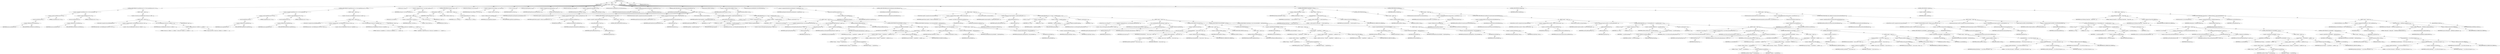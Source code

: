 digraph "execute" {  
"111669149701" [label = <(METHOD,execute)<SUB>161</SUB>> ]
"115964116992" [label = <(PARAM,this)<SUB>161</SUB>> ]
"25769803781" [label = <(BLOCK,&lt;empty&gt;,&lt;empty&gt;)<SUB>161</SUB>> ]
"47244640256" [label = <(CONTROL_STRUCTURE,IF,if ((sourceFileSets.size() == 0) &amp;&amp; (sourceFileLists.size() == 0)))<SUB>163</SUB>> ]
"30064771100" [label = <(&lt;operator&gt;.logicalAnd,(sourceFileSets.size() == 0) &amp;&amp; (sourceFileList...)<SUB>163</SUB>> ]
"30064771101" [label = <(&lt;operator&gt;.equals,sourceFileSets.size() == 0)<SUB>163</SUB>> ]
"30064771102" [label = <(size,this.sourceFileSets.size())<SUB>163</SUB>> ]
"30064771103" [label = <(&lt;operator&gt;.fieldAccess,this.sourceFileSets)<SUB>163</SUB>> ]
"68719476772" [label = <(IDENTIFIER,this,this.sourceFileSets.size())> ]
"55834574860" [label = <(FIELD_IDENTIFIER,sourceFileSets,sourceFileSets)<SUB>163</SUB>> ]
"90194313216" [label = <(LITERAL,0,sourceFileSets.size() == 0)<SUB>163</SUB>> ]
"30064771104" [label = <(&lt;operator&gt;.equals,sourceFileLists.size() == 0)<SUB>163</SUB>> ]
"30064771105" [label = <(size,this.sourceFileLists.size())<SUB>163</SUB>> ]
"30064771106" [label = <(&lt;operator&gt;.fieldAccess,this.sourceFileLists)<SUB>163</SUB>> ]
"68719476773" [label = <(IDENTIFIER,this,this.sourceFileLists.size())> ]
"55834574861" [label = <(FIELD_IDENTIFIER,sourceFileLists,sourceFileLists)<SUB>163</SUB>> ]
"90194313217" [label = <(LITERAL,0,sourceFileLists.size() == 0)<SUB>163</SUB>> ]
"25769803782" [label = <(BLOCK,&lt;empty&gt;,&lt;empty&gt;)<SUB>163</SUB>> ]
"30064771107" [label = <(&lt;operator&gt;.throw,throw new BuildException(&quot;At least one &lt;srcfile...)<SUB>164</SUB>> ]
"25769803783" [label = <(BLOCK,&lt;empty&gt;,&lt;empty&gt;)<SUB>164</SUB>> ]
"94489280512" [label = <(LOCAL,$obj0: org.apache.tools.ant.BuildException)<SUB>164</SUB>> ]
"30064771108" [label = <(&lt;operator&gt;.assignment,$obj0 = new BuildException(&quot;At least one &lt;srcfi...)<SUB>164</SUB>> ]
"68719476774" [label = <(IDENTIFIER,$obj0,$obj0 = new BuildException(&quot;At least one &lt;srcfi...)<SUB>164</SUB>> ]
"30064771109" [label = <(&lt;operator&gt;.alloc,new BuildException(&quot;At least one &lt;srcfileset&gt; o...)<SUB>164</SUB>> ]
"30064771110" [label = <(&lt;init&gt;,new BuildException(&quot;At least one &lt;srcfileset&gt; o...)<SUB>164</SUB>> ]
"68719476775" [label = <(IDENTIFIER,$obj0,new BuildException(&quot;At least one &lt;srcfileset&gt; o...)<SUB>164</SUB>> ]
"30064771111" [label = <(&lt;operator&gt;.addition,&quot;At least one &lt;srcfileset&gt; or &lt;srcfilelist&gt;&quot; + ...)<SUB>164</SUB>> ]
"90194313218" [label = <(LITERAL,&quot;At least one &lt;srcfileset&gt; or &lt;srcfilelist&gt;&quot;,&quot;At least one &lt;srcfileset&gt; or &lt;srcfilelist&gt;&quot; + ...)<SUB>164</SUB>> ]
"90194313219" [label = <(LITERAL,&quot; element must be set&quot;,&quot;At least one &lt;srcfileset&gt; or &lt;srcfilelist&gt;&quot; + ...)<SUB>165</SUB>> ]
"68719476776" [label = <(IDENTIFIER,$obj0,&lt;empty&gt;)<SUB>164</SUB>> ]
"47244640257" [label = <(CONTROL_STRUCTURE,IF,if ((targetFileSets.size() == 0) &amp;&amp; (targetFileLists.size() == 0)))<SUB>168</SUB>> ]
"30064771112" [label = <(&lt;operator&gt;.logicalAnd,(targetFileSets.size() == 0) &amp;&amp; (targetFileList...)<SUB>168</SUB>> ]
"30064771113" [label = <(&lt;operator&gt;.equals,targetFileSets.size() == 0)<SUB>168</SUB>> ]
"30064771114" [label = <(size,this.targetFileSets.size())<SUB>168</SUB>> ]
"30064771115" [label = <(&lt;operator&gt;.fieldAccess,this.targetFileSets)<SUB>168</SUB>> ]
"68719476777" [label = <(IDENTIFIER,this,this.targetFileSets.size())> ]
"55834574862" [label = <(FIELD_IDENTIFIER,targetFileSets,targetFileSets)<SUB>168</SUB>> ]
"90194313220" [label = <(LITERAL,0,targetFileSets.size() == 0)<SUB>168</SUB>> ]
"30064771116" [label = <(&lt;operator&gt;.equals,targetFileLists.size() == 0)<SUB>168</SUB>> ]
"30064771117" [label = <(size,this.targetFileLists.size())<SUB>168</SUB>> ]
"30064771118" [label = <(&lt;operator&gt;.fieldAccess,this.targetFileLists)<SUB>168</SUB>> ]
"68719476778" [label = <(IDENTIFIER,this,this.targetFileLists.size())> ]
"55834574863" [label = <(FIELD_IDENTIFIER,targetFileLists,targetFileLists)<SUB>168</SUB>> ]
"90194313221" [label = <(LITERAL,0,targetFileLists.size() == 0)<SUB>168</SUB>> ]
"25769803784" [label = <(BLOCK,&lt;empty&gt;,&lt;empty&gt;)<SUB>168</SUB>> ]
"30064771119" [label = <(&lt;operator&gt;.throw,throw new BuildException(&quot;At least one &lt;targetf...)<SUB>169</SUB>> ]
"25769803785" [label = <(BLOCK,&lt;empty&gt;,&lt;empty&gt;)<SUB>169</SUB>> ]
"94489280513" [label = <(LOCAL,$obj1: org.apache.tools.ant.BuildException)<SUB>169</SUB>> ]
"30064771120" [label = <(&lt;operator&gt;.assignment,$obj1 = new BuildException(&quot;At least one &lt;targe...)<SUB>169</SUB>> ]
"68719476779" [label = <(IDENTIFIER,$obj1,$obj1 = new BuildException(&quot;At least one &lt;targe...)<SUB>169</SUB>> ]
"30064771121" [label = <(&lt;operator&gt;.alloc,new BuildException(&quot;At least one &lt;targetfileset...)<SUB>169</SUB>> ]
"30064771122" [label = <(&lt;init&gt;,new BuildException(&quot;At least one &lt;targetfileset...)<SUB>169</SUB>> ]
"68719476780" [label = <(IDENTIFIER,$obj1,new BuildException(&quot;At least one &lt;targetfileset...)<SUB>169</SUB>> ]
"30064771123" [label = <(&lt;operator&gt;.addition,&quot;At least one &lt;targetfileset&gt; or&quot; + &quot; &lt;targetfi...)<SUB>169</SUB>> ]
"90194313222" [label = <(LITERAL,&quot;At least one &lt;targetfileset&gt; or&quot;,&quot;At least one &lt;targetfileset&gt; or&quot; + &quot; &lt;targetfi...)<SUB>169</SUB>> ]
"90194313223" [label = <(LITERAL,&quot; &lt;targetfilelist&gt; element must be set&quot;,&quot;At least one &lt;targetfileset&gt; or&quot; + &quot; &lt;targetfi...)<SUB>170</SUB>> ]
"68719476781" [label = <(IDENTIFIER,$obj1,&lt;empty&gt;)<SUB>169</SUB>> ]
"94489280514" [label = <(LOCAL,long now: long)<SUB>173</SUB>> ]
"30064771124" [label = <(&lt;operator&gt;.assignment,long now = (new Date()).getTime())<SUB>173</SUB>> ]
"68719476782" [label = <(IDENTIFIER,now,long now = (new Date()).getTime())<SUB>173</SUB>> ]
"30064771125" [label = <(getTime,this.getTime())<SUB>173</SUB>> ]
"25769803786" [label = <(BLOCK,&lt;empty&gt;,&lt;empty&gt;)<SUB>173</SUB>> ]
"94489280515" [label = <(LOCAL,$obj2: java.util.Date)<SUB>173</SUB>> ]
"30064771126" [label = <(&lt;operator&gt;.assignment,$obj2 = new Date())<SUB>173</SUB>> ]
"68719476783" [label = <(IDENTIFIER,$obj2,$obj2 = new Date())<SUB>173</SUB>> ]
"30064771127" [label = <(&lt;operator&gt;.alloc,new Date())<SUB>173</SUB>> ]
"30064771128" [label = <(&lt;init&gt;,new Date())<SUB>173</SUB>> ]
"68719476784" [label = <(IDENTIFIER,$obj2,new Date())<SUB>173</SUB>> ]
"68719476785" [label = <(IDENTIFIER,$obj2,&lt;empty&gt;)<SUB>173</SUB>> ]
"47244640258" [label = <(CONTROL_STRUCTURE,IF,if (isFamily(&quot;windows&quot;)))<SUB>179</SUB>> ]
"30064771129" [label = <(isFamily,isFamily(&quot;windows&quot;))<SUB>179</SUB>> ]
"68719476786" [label = <(IDENTIFIER,Os,isFamily(&quot;windows&quot;))<SUB>179</SUB>> ]
"90194313224" [label = <(LITERAL,&quot;windows&quot;,isFamily(&quot;windows&quot;))<SUB>179</SUB>> ]
"25769803787" [label = <(BLOCK,&lt;empty&gt;,&lt;empty&gt;)<SUB>179</SUB>> ]
"30064771130" [label = <(&lt;operator&gt;.assignmentPlus,now += 2000)<SUB>180</SUB>> ]
"68719476787" [label = <(IDENTIFIER,now,now += 2000)<SUB>180</SUB>> ]
"90194313225" [label = <(LITERAL,2000,now += 2000)<SUB>180</SUB>> ]
"94489280516" [label = <(LOCAL,Vector allTargets: java.util.Vector)<SUB>186</SUB>> ]
"30064771131" [label = <(&lt;operator&gt;.assignment,Vector allTargets = new Vector())<SUB>186</SUB>> ]
"68719476788" [label = <(IDENTIFIER,allTargets,Vector allTargets = new Vector())<SUB>186</SUB>> ]
"30064771132" [label = <(&lt;operator&gt;.alloc,new Vector())<SUB>186</SUB>> ]
"30064771133" [label = <(&lt;init&gt;,new Vector())<SUB>186</SUB>> ]
"68719476789" [label = <(IDENTIFIER,allTargets,new Vector())<SUB>186</SUB>> ]
"94489280517" [label = <(LOCAL,long oldestTargetTime: long)<SUB>187</SUB>> ]
"30064771134" [label = <(&lt;operator&gt;.assignment,long oldestTargetTime = 0)<SUB>187</SUB>> ]
"68719476790" [label = <(IDENTIFIER,oldestTargetTime,long oldestTargetTime = 0)<SUB>187</SUB>> ]
"90194313226" [label = <(LITERAL,0,long oldestTargetTime = 0)<SUB>187</SUB>> ]
"94489280518" [label = <(LOCAL,File oldestTarget: java.io.File)<SUB>188</SUB>> ]
"30064771135" [label = <(&lt;operator&gt;.assignment,File oldestTarget = null)<SUB>188</SUB>> ]
"68719476791" [label = <(IDENTIFIER,oldestTarget,File oldestTarget = null)<SUB>188</SUB>> ]
"90194313227" [label = <(LITERAL,null,File oldestTarget = null)<SUB>188</SUB>> ]
"94489280519" [label = <(LOCAL,Enumeration enumTargetSets: java.util.Enumeration)<SUB>189</SUB>> ]
"30064771136" [label = <(&lt;operator&gt;.assignment,Enumeration enumTargetSets = targetFileSets.ele...)<SUB>189</SUB>> ]
"68719476792" [label = <(IDENTIFIER,enumTargetSets,Enumeration enumTargetSets = targetFileSets.ele...)<SUB>189</SUB>> ]
"30064771137" [label = <(elements,this.targetFileSets.elements())<SUB>189</SUB>> ]
"30064771138" [label = <(&lt;operator&gt;.fieldAccess,this.targetFileSets)<SUB>189</SUB>> ]
"68719476793" [label = <(IDENTIFIER,this,this.targetFileSets.elements())> ]
"55834574864" [label = <(FIELD_IDENTIFIER,targetFileSets,targetFileSets)<SUB>189</SUB>> ]
"47244640259" [label = <(CONTROL_STRUCTURE,WHILE,while (enumTargetSets.hasMoreElements()))<SUB>190</SUB>> ]
"30064771139" [label = <(hasMoreElements,enumTargetSets.hasMoreElements())<SUB>190</SUB>> ]
"68719476794" [label = <(IDENTIFIER,enumTargetSets,enumTargetSets.hasMoreElements())<SUB>190</SUB>> ]
"25769803788" [label = <(BLOCK,&lt;empty&gt;,&lt;empty&gt;)<SUB>190</SUB>> ]
"94489280520" [label = <(LOCAL,FileSet targetFS: org.apache.tools.ant.types.FileSet)<SUB>192</SUB>> ]
"30064771140" [label = <(&lt;operator&gt;.assignment,FileSet targetFS = (FileSet) enumTargetSets.nex...)<SUB>192</SUB>> ]
"68719476795" [label = <(IDENTIFIER,targetFS,FileSet targetFS = (FileSet) enumTargetSets.nex...)<SUB>192</SUB>> ]
"30064771141" [label = <(&lt;operator&gt;.cast,(FileSet) enumTargetSets.nextElement())<SUB>192</SUB>> ]
"180388626432" [label = <(TYPE_REF,FileSet,FileSet)<SUB>192</SUB>> ]
"30064771142" [label = <(nextElement,enumTargetSets.nextElement())<SUB>192</SUB>> ]
"68719476796" [label = <(IDENTIFIER,enumTargetSets,enumTargetSets.nextElement())<SUB>192</SUB>> ]
"47244640260" [label = <(CONTROL_STRUCTURE,IF,if (!targetFS.getDir(getProject()).exists()))<SUB>193</SUB>> ]
"30064771143" [label = <(&lt;operator&gt;.logicalNot,!targetFS.getDir(getProject()).exists())<SUB>193</SUB>> ]
"30064771144" [label = <(exists,getDir(getProject()).exists())<SUB>193</SUB>> ]
"30064771145" [label = <(getDir,getDir(getProject()))<SUB>193</SUB>> ]
"68719476797" [label = <(IDENTIFIER,targetFS,getDir(getProject()))<SUB>193</SUB>> ]
"30064771146" [label = <(getProject,getProject())<SUB>193</SUB>> ]
"68719476736" [label = <(IDENTIFIER,this,getProject())<SUB>193</SUB>> ]
"25769803789" [label = <(BLOCK,&lt;empty&gt;,&lt;empty&gt;)<SUB>193</SUB>> ]
"47244640261" [label = <(CONTROL_STRUCTURE,CONTINUE,continue;)<SUB>195</SUB>> ]
"94489280521" [label = <(LOCAL,DirectoryScanner targetDS: org.apache.tools.ant.DirectoryScanner)<SUB>198</SUB>> ]
"30064771147" [label = <(&lt;operator&gt;.assignment,DirectoryScanner targetDS = targetFS.getDirecto...)<SUB>198</SUB>> ]
"68719476798" [label = <(IDENTIFIER,targetDS,DirectoryScanner targetDS = targetFS.getDirecto...)<SUB>198</SUB>> ]
"30064771148" [label = <(getDirectoryScanner,getDirectoryScanner(getProject()))<SUB>198</SUB>> ]
"68719476799" [label = <(IDENTIFIER,targetFS,getDirectoryScanner(getProject()))<SUB>198</SUB>> ]
"30064771149" [label = <(getProject,getProject())<SUB>198</SUB>> ]
"68719476737" [label = <(IDENTIFIER,this,getProject())<SUB>198</SUB>> ]
"94489280522" [label = <(LOCAL,String[] targetFiles: java.lang.String[])<SUB>199</SUB>> ]
"30064771150" [label = <(&lt;operator&gt;.assignment,String[] targetFiles = targetDS.getIncludedFiles())<SUB>199</SUB>> ]
"68719476800" [label = <(IDENTIFIER,targetFiles,String[] targetFiles = targetDS.getIncludedFiles())<SUB>199</SUB>> ]
"30064771151" [label = <(getIncludedFiles,getIncludedFiles())<SUB>199</SUB>> ]
"68719476801" [label = <(IDENTIFIER,targetDS,getIncludedFiles())<SUB>199</SUB>> ]
"47244640262" [label = <(CONTROL_STRUCTURE,FOR,for (int i = 0; Some(i &lt; targetFiles.length); i++))<SUB>201</SUB>> ]
"94489280523" [label = <(LOCAL,int i: int)<SUB>201</SUB>> ]
"30064771152" [label = <(&lt;operator&gt;.assignment,int i = 0)<SUB>201</SUB>> ]
"68719476802" [label = <(IDENTIFIER,i,int i = 0)<SUB>201</SUB>> ]
"90194313228" [label = <(LITERAL,0,int i = 0)<SUB>201</SUB>> ]
"30064771153" [label = <(&lt;operator&gt;.lessThan,i &lt; targetFiles.length)<SUB>201</SUB>> ]
"68719476803" [label = <(IDENTIFIER,i,i &lt; targetFiles.length)<SUB>201</SUB>> ]
"30064771154" [label = <(&lt;operator&gt;.fieldAccess,targetFiles.length)<SUB>201</SUB>> ]
"68719476804" [label = <(IDENTIFIER,targetFiles,i &lt; targetFiles.length)<SUB>201</SUB>> ]
"55834574865" [label = <(FIELD_IDENTIFIER,length,length)<SUB>201</SUB>> ]
"30064771155" [label = <(&lt;operator&gt;.postIncrement,i++)<SUB>201</SUB>> ]
"68719476805" [label = <(IDENTIFIER,i,i++)<SUB>201</SUB>> ]
"25769803790" [label = <(BLOCK,&lt;empty&gt;,&lt;empty&gt;)<SUB>201</SUB>> ]
"94489280524" [label = <(LOCAL,File dest: java.io.File)<SUB>203</SUB>> ]
"30064771156" [label = <(&lt;operator&gt;.assignment,File dest = new File(targetFS.getDir(getProject...)<SUB>203</SUB>> ]
"68719476806" [label = <(IDENTIFIER,dest,File dest = new File(targetFS.getDir(getProject...)<SUB>203</SUB>> ]
"30064771157" [label = <(&lt;operator&gt;.alloc,new File(targetFS.getDir(getProject()), targetF...)<SUB>203</SUB>> ]
"30064771158" [label = <(&lt;init&gt;,new File(targetFS.getDir(getProject()), targetF...)<SUB>203</SUB>> ]
"68719476807" [label = <(IDENTIFIER,dest,new File(targetFS.getDir(getProject()), targetF...)<SUB>203</SUB>> ]
"30064771159" [label = <(getDir,getDir(getProject()))<SUB>203</SUB>> ]
"68719476808" [label = <(IDENTIFIER,targetFS,getDir(getProject()))<SUB>203</SUB>> ]
"30064771160" [label = <(getProject,getProject())<SUB>203</SUB>> ]
"68719476738" [label = <(IDENTIFIER,this,getProject())<SUB>203</SUB>> ]
"30064771161" [label = <(&lt;operator&gt;.indexAccess,targetFiles[i])<SUB>203</SUB>> ]
"68719476809" [label = <(IDENTIFIER,targetFiles,new File(targetFS.getDir(getProject()), targetF...)<SUB>203</SUB>> ]
"68719476810" [label = <(IDENTIFIER,i,new File(targetFS.getDir(getProject()), targetF...)<SUB>203</SUB>> ]
"30064771162" [label = <(addElement,allTargets.addElement(dest))<SUB>204</SUB>> ]
"68719476811" [label = <(IDENTIFIER,allTargets,allTargets.addElement(dest))<SUB>204</SUB>> ]
"68719476812" [label = <(IDENTIFIER,dest,allTargets.addElement(dest))<SUB>204</SUB>> ]
"47244640263" [label = <(CONTROL_STRUCTURE,IF,if (dest.lastModified() &gt; now))<SUB>206</SUB>> ]
"30064771163" [label = <(&lt;operator&gt;.greaterThan,dest.lastModified() &gt; now)<SUB>206</SUB>> ]
"30064771164" [label = <(lastModified,dest.lastModified())<SUB>206</SUB>> ]
"68719476813" [label = <(IDENTIFIER,dest,dest.lastModified())<SUB>206</SUB>> ]
"68719476814" [label = <(IDENTIFIER,now,dest.lastModified() &gt; now)<SUB>206</SUB>> ]
"25769803791" [label = <(BLOCK,&lt;empty&gt;,&lt;empty&gt;)<SUB>206</SUB>> ]
"30064771165" [label = <(log,log(&quot;Warning: &quot; + targetFiles[i] + &quot; modified i...)<SUB>207</SUB>> ]
"68719476739" [label = <(IDENTIFIER,this,log(&quot;Warning: &quot; + targetFiles[i] + &quot; modified i...)<SUB>207</SUB>> ]
"30064771166" [label = <(&lt;operator&gt;.addition,&quot;Warning: &quot; + targetFiles[i] + &quot; modified in th...)<SUB>207</SUB>> ]
"30064771167" [label = <(&lt;operator&gt;.addition,&quot;Warning: &quot; + targetFiles[i])<SUB>207</SUB>> ]
"90194313229" [label = <(LITERAL,&quot;Warning: &quot;,&quot;Warning: &quot; + targetFiles[i])<SUB>207</SUB>> ]
"30064771168" [label = <(&lt;operator&gt;.indexAccess,targetFiles[i])<SUB>207</SUB>> ]
"68719476815" [label = <(IDENTIFIER,targetFiles,&quot;Warning: &quot; + targetFiles[i])<SUB>207</SUB>> ]
"68719476816" [label = <(IDENTIFIER,i,&quot;Warning: &quot; + targetFiles[i])<SUB>207</SUB>> ]
"90194313230" [label = <(LITERAL,&quot; modified in the future.&quot;,&quot;Warning: &quot; + targetFiles[i] + &quot; modified in th...)<SUB>207</SUB>> ]
"30064771169" [label = <(&lt;operator&gt;.fieldAccess,Project.MSG_WARN)<SUB>208</SUB>> ]
"68719476817" [label = <(IDENTIFIER,Project,log(&quot;Warning: &quot; + targetFiles[i] + &quot; modified i...)<SUB>208</SUB>> ]
"55834574866" [label = <(FIELD_IDENTIFIER,MSG_WARN,MSG_WARN)<SUB>208</SUB>> ]
"47244640264" [label = <(CONTROL_STRUCTURE,IF,if (oldestTarget == null || dest.lastModified() &lt; oldestTargetTime))<SUB>211</SUB>> ]
"30064771170" [label = <(&lt;operator&gt;.logicalOr,oldestTarget == null || dest.lastModified() &lt; o...)<SUB>211</SUB>> ]
"30064771171" [label = <(&lt;operator&gt;.equals,oldestTarget == null)<SUB>211</SUB>> ]
"68719476818" [label = <(IDENTIFIER,oldestTarget,oldestTarget == null)<SUB>211</SUB>> ]
"90194313231" [label = <(LITERAL,null,oldestTarget == null)<SUB>211</SUB>> ]
"30064771172" [label = <(&lt;operator&gt;.lessThan,dest.lastModified() &lt; oldestTargetTime)<SUB>212</SUB>> ]
"30064771173" [label = <(lastModified,dest.lastModified())<SUB>212</SUB>> ]
"68719476819" [label = <(IDENTIFIER,dest,dest.lastModified())<SUB>212</SUB>> ]
"68719476820" [label = <(IDENTIFIER,oldestTargetTime,dest.lastModified() &lt; oldestTargetTime)<SUB>212</SUB>> ]
"25769803792" [label = <(BLOCK,&lt;empty&gt;,&lt;empty&gt;)<SUB>212</SUB>> ]
"30064771174" [label = <(&lt;operator&gt;.assignment,oldestTargetTime = dest.lastModified())<SUB>213</SUB>> ]
"68719476821" [label = <(IDENTIFIER,oldestTargetTime,oldestTargetTime = dest.lastModified())<SUB>213</SUB>> ]
"30064771175" [label = <(lastModified,dest.lastModified())<SUB>213</SUB>> ]
"68719476822" [label = <(IDENTIFIER,dest,dest.lastModified())<SUB>213</SUB>> ]
"30064771176" [label = <(&lt;operator&gt;.assignment,oldestTarget = dest)<SUB>214</SUB>> ]
"68719476823" [label = <(IDENTIFIER,oldestTarget,oldestTarget = dest)<SUB>214</SUB>> ]
"68719476824" [label = <(IDENTIFIER,dest,oldestTarget = dest)<SUB>214</SUB>> ]
"94489280525" [label = <(LOCAL,boolean upToDate: boolean)<SUB>222</SUB>> ]
"30064771177" [label = <(&lt;operator&gt;.assignment,boolean upToDate = true)<SUB>222</SUB>> ]
"68719476825" [label = <(IDENTIFIER,upToDate,boolean upToDate = true)<SUB>222</SUB>> ]
"90194313232" [label = <(LITERAL,true,boolean upToDate = true)<SUB>222</SUB>> ]
"94489280526" [label = <(LOCAL,Enumeration enumTargetLists: java.util.Enumeration)<SUB>223</SUB>> ]
"30064771178" [label = <(&lt;operator&gt;.assignment,Enumeration enumTargetLists = targetFileLists.e...)<SUB>223</SUB>> ]
"68719476826" [label = <(IDENTIFIER,enumTargetLists,Enumeration enumTargetLists = targetFileLists.e...)<SUB>223</SUB>> ]
"30064771179" [label = <(elements,this.targetFileLists.elements())<SUB>223</SUB>> ]
"30064771180" [label = <(&lt;operator&gt;.fieldAccess,this.targetFileLists)<SUB>223</SUB>> ]
"68719476827" [label = <(IDENTIFIER,this,this.targetFileLists.elements())> ]
"55834574867" [label = <(FIELD_IDENTIFIER,targetFileLists,targetFileLists)<SUB>223</SUB>> ]
"47244640265" [label = <(CONTROL_STRUCTURE,WHILE,while (enumTargetLists.hasMoreElements()))<SUB>224</SUB>> ]
"30064771181" [label = <(hasMoreElements,enumTargetLists.hasMoreElements())<SUB>224</SUB>> ]
"68719476828" [label = <(IDENTIFIER,enumTargetLists,enumTargetLists.hasMoreElements())<SUB>224</SUB>> ]
"25769803793" [label = <(BLOCK,&lt;empty&gt;,&lt;empty&gt;)<SUB>224</SUB>> ]
"94489280527" [label = <(LOCAL,FileList targetFL: org.apache.tools.ant.types.FileList)<SUB>226</SUB>> ]
"30064771182" [label = <(&lt;operator&gt;.assignment,FileList targetFL = (FileList) enumTargetLists....)<SUB>226</SUB>> ]
"68719476829" [label = <(IDENTIFIER,targetFL,FileList targetFL = (FileList) enumTargetLists....)<SUB>226</SUB>> ]
"30064771183" [label = <(&lt;operator&gt;.cast,(FileList) enumTargetLists.nextElement())<SUB>226</SUB>> ]
"180388626433" [label = <(TYPE_REF,FileList,FileList)<SUB>226</SUB>> ]
"30064771184" [label = <(nextElement,enumTargetLists.nextElement())<SUB>226</SUB>> ]
"68719476830" [label = <(IDENTIFIER,enumTargetLists,enumTargetLists.nextElement())<SUB>226</SUB>> ]
"94489280528" [label = <(LOCAL,String[] targetFiles: java.lang.String[])<SUB>227</SUB>> ]
"30064771185" [label = <(&lt;operator&gt;.assignment,String[] targetFiles = targetFL.getFiles(getPro...)<SUB>227</SUB>> ]
"68719476831" [label = <(IDENTIFIER,targetFiles,String[] targetFiles = targetFL.getFiles(getPro...)<SUB>227</SUB>> ]
"30064771186" [label = <(getFiles,getFiles(getProject()))<SUB>227</SUB>> ]
"68719476832" [label = <(IDENTIFIER,targetFL,getFiles(getProject()))<SUB>227</SUB>> ]
"30064771187" [label = <(getProject,getProject())<SUB>227</SUB>> ]
"68719476740" [label = <(IDENTIFIER,this,getProject())<SUB>227</SUB>> ]
"47244640266" [label = <(CONTROL_STRUCTURE,FOR,for (int i = 0; Some(i &lt; targetFiles.length); i++))<SUB>229</SUB>> ]
"94489280529" [label = <(LOCAL,int i: int)<SUB>229</SUB>> ]
"30064771188" [label = <(&lt;operator&gt;.assignment,int i = 0)<SUB>229</SUB>> ]
"68719476833" [label = <(IDENTIFIER,i,int i = 0)<SUB>229</SUB>> ]
"90194313233" [label = <(LITERAL,0,int i = 0)<SUB>229</SUB>> ]
"30064771189" [label = <(&lt;operator&gt;.lessThan,i &lt; targetFiles.length)<SUB>229</SUB>> ]
"68719476834" [label = <(IDENTIFIER,i,i &lt; targetFiles.length)<SUB>229</SUB>> ]
"30064771190" [label = <(&lt;operator&gt;.fieldAccess,targetFiles.length)<SUB>229</SUB>> ]
"68719476835" [label = <(IDENTIFIER,targetFiles,i &lt; targetFiles.length)<SUB>229</SUB>> ]
"55834574868" [label = <(FIELD_IDENTIFIER,length,length)<SUB>229</SUB>> ]
"30064771191" [label = <(&lt;operator&gt;.postIncrement,i++)<SUB>229</SUB>> ]
"68719476836" [label = <(IDENTIFIER,i,i++)<SUB>229</SUB>> ]
"25769803794" [label = <(BLOCK,&lt;empty&gt;,&lt;empty&gt;)<SUB>229</SUB>> ]
"94489280530" [label = <(LOCAL,File dest: java.io.File)<SUB>231</SUB>> ]
"30064771192" [label = <(&lt;operator&gt;.assignment,File dest = new File(targetFL.getDir(getProject...)<SUB>231</SUB>> ]
"68719476837" [label = <(IDENTIFIER,dest,File dest = new File(targetFL.getDir(getProject...)<SUB>231</SUB>> ]
"30064771193" [label = <(&lt;operator&gt;.alloc,new File(targetFL.getDir(getProject()), targetF...)<SUB>231</SUB>> ]
"30064771194" [label = <(&lt;init&gt;,new File(targetFL.getDir(getProject()), targetF...)<SUB>231</SUB>> ]
"68719476838" [label = <(IDENTIFIER,dest,new File(targetFL.getDir(getProject()), targetF...)<SUB>231</SUB>> ]
"30064771195" [label = <(getDir,getDir(getProject()))<SUB>231</SUB>> ]
"68719476839" [label = <(IDENTIFIER,targetFL,getDir(getProject()))<SUB>231</SUB>> ]
"30064771196" [label = <(getProject,getProject())<SUB>231</SUB>> ]
"68719476741" [label = <(IDENTIFIER,this,getProject())<SUB>231</SUB>> ]
"30064771197" [label = <(&lt;operator&gt;.indexAccess,targetFiles[i])<SUB>231</SUB>> ]
"68719476840" [label = <(IDENTIFIER,targetFiles,new File(targetFL.getDir(getProject()), targetF...)<SUB>231</SUB>> ]
"68719476841" [label = <(IDENTIFIER,i,new File(targetFL.getDir(getProject()), targetF...)<SUB>231</SUB>> ]
"47244640267" [label = <(CONTROL_STRUCTURE,IF,if (!dest.exists()))<SUB>232</SUB>> ]
"30064771198" [label = <(&lt;operator&gt;.logicalNot,!dest.exists())<SUB>232</SUB>> ]
"30064771199" [label = <(exists,dest.exists())<SUB>232</SUB>> ]
"68719476842" [label = <(IDENTIFIER,dest,dest.exists())<SUB>232</SUB>> ]
"25769803795" [label = <(BLOCK,&lt;empty&gt;,&lt;empty&gt;)<SUB>232</SUB>> ]
"30064771200" [label = <(log,log(targetFiles[i] + &quot; does not exist.&quot;, Projec...)<SUB>233</SUB>> ]
"68719476742" [label = <(IDENTIFIER,this,log(targetFiles[i] + &quot; does not exist.&quot;, Projec...)<SUB>233</SUB>> ]
"30064771201" [label = <(&lt;operator&gt;.addition,targetFiles[i] + &quot; does not exist.&quot;)<SUB>233</SUB>> ]
"30064771202" [label = <(&lt;operator&gt;.indexAccess,targetFiles[i])<SUB>233</SUB>> ]
"68719476843" [label = <(IDENTIFIER,targetFiles,targetFiles[i] + &quot; does not exist.&quot;)<SUB>233</SUB>> ]
"68719476844" [label = <(IDENTIFIER,i,targetFiles[i] + &quot; does not exist.&quot;)<SUB>233</SUB>> ]
"90194313234" [label = <(LITERAL,&quot; does not exist.&quot;,targetFiles[i] + &quot; does not exist.&quot;)<SUB>233</SUB>> ]
"30064771203" [label = <(&lt;operator&gt;.fieldAccess,Project.MSG_VERBOSE)<SUB>233</SUB>> ]
"68719476845" [label = <(IDENTIFIER,Project,log(targetFiles[i] + &quot; does not exist.&quot;, Projec...)<SUB>233</SUB>> ]
"55834574869" [label = <(FIELD_IDENTIFIER,MSG_VERBOSE,MSG_VERBOSE)<SUB>233</SUB>> ]
"30064771204" [label = <(&lt;operator&gt;.assignment,upToDate = false)<SUB>234</SUB>> ]
"68719476846" [label = <(IDENTIFIER,upToDate,upToDate = false)<SUB>234</SUB>> ]
"90194313235" [label = <(LITERAL,false,upToDate = false)<SUB>234</SUB>> ]
"47244640268" [label = <(CONTROL_STRUCTURE,CONTINUE,continue;)<SUB>235</SUB>> ]
"47244640269" [label = <(CONTROL_STRUCTURE,ELSE,else)<SUB>236</SUB>> ]
"25769803796" [label = <(BLOCK,&lt;empty&gt;,&lt;empty&gt;)<SUB>236</SUB>> ]
"30064771205" [label = <(addElement,allTargets.addElement(dest))<SUB>237</SUB>> ]
"68719476847" [label = <(IDENTIFIER,allTargets,allTargets.addElement(dest))<SUB>237</SUB>> ]
"68719476848" [label = <(IDENTIFIER,dest,allTargets.addElement(dest))<SUB>237</SUB>> ]
"47244640270" [label = <(CONTROL_STRUCTURE,IF,if (dest.lastModified() &gt; now))<SUB>239</SUB>> ]
"30064771206" [label = <(&lt;operator&gt;.greaterThan,dest.lastModified() &gt; now)<SUB>239</SUB>> ]
"30064771207" [label = <(lastModified,dest.lastModified())<SUB>239</SUB>> ]
"68719476849" [label = <(IDENTIFIER,dest,dest.lastModified())<SUB>239</SUB>> ]
"68719476850" [label = <(IDENTIFIER,now,dest.lastModified() &gt; now)<SUB>239</SUB>> ]
"25769803797" [label = <(BLOCK,&lt;empty&gt;,&lt;empty&gt;)<SUB>239</SUB>> ]
"30064771208" [label = <(log,log(&quot;Warning: &quot; + targetFiles[i] + &quot; modified i...)<SUB>240</SUB>> ]
"68719476743" [label = <(IDENTIFIER,this,log(&quot;Warning: &quot; + targetFiles[i] + &quot; modified i...)<SUB>240</SUB>> ]
"30064771209" [label = <(&lt;operator&gt;.addition,&quot;Warning: &quot; + targetFiles[i] + &quot; modified in th...)<SUB>240</SUB>> ]
"30064771210" [label = <(&lt;operator&gt;.addition,&quot;Warning: &quot; + targetFiles[i])<SUB>240</SUB>> ]
"90194313236" [label = <(LITERAL,&quot;Warning: &quot;,&quot;Warning: &quot; + targetFiles[i])<SUB>240</SUB>> ]
"30064771211" [label = <(&lt;operator&gt;.indexAccess,targetFiles[i])<SUB>240</SUB>> ]
"68719476851" [label = <(IDENTIFIER,targetFiles,&quot;Warning: &quot; + targetFiles[i])<SUB>240</SUB>> ]
"68719476852" [label = <(IDENTIFIER,i,&quot;Warning: &quot; + targetFiles[i])<SUB>240</SUB>> ]
"90194313237" [label = <(LITERAL,&quot; modified in the future.&quot;,&quot;Warning: &quot; + targetFiles[i] + &quot; modified in th...)<SUB>240</SUB>> ]
"30064771212" [label = <(&lt;operator&gt;.fieldAccess,Project.MSG_WARN)<SUB>241</SUB>> ]
"68719476853" [label = <(IDENTIFIER,Project,log(&quot;Warning: &quot; + targetFiles[i] + &quot; modified i...)<SUB>241</SUB>> ]
"55834574870" [label = <(FIELD_IDENTIFIER,MSG_WARN,MSG_WARN)<SUB>241</SUB>> ]
"47244640271" [label = <(CONTROL_STRUCTURE,IF,if (oldestTarget == null || dest.lastModified() &lt; oldestTargetTime))<SUB>244</SUB>> ]
"30064771213" [label = <(&lt;operator&gt;.logicalOr,oldestTarget == null || dest.lastModified() &lt; o...)<SUB>244</SUB>> ]
"30064771214" [label = <(&lt;operator&gt;.equals,oldestTarget == null)<SUB>244</SUB>> ]
"68719476854" [label = <(IDENTIFIER,oldestTarget,oldestTarget == null)<SUB>244</SUB>> ]
"90194313238" [label = <(LITERAL,null,oldestTarget == null)<SUB>244</SUB>> ]
"30064771215" [label = <(&lt;operator&gt;.lessThan,dest.lastModified() &lt; oldestTargetTime)<SUB>245</SUB>> ]
"30064771216" [label = <(lastModified,dest.lastModified())<SUB>245</SUB>> ]
"68719476855" [label = <(IDENTIFIER,dest,dest.lastModified())<SUB>245</SUB>> ]
"68719476856" [label = <(IDENTIFIER,oldestTargetTime,dest.lastModified() &lt; oldestTargetTime)<SUB>245</SUB>> ]
"25769803798" [label = <(BLOCK,&lt;empty&gt;,&lt;empty&gt;)<SUB>245</SUB>> ]
"30064771217" [label = <(&lt;operator&gt;.assignment,oldestTargetTime = dest.lastModified())<SUB>246</SUB>> ]
"68719476857" [label = <(IDENTIFIER,oldestTargetTime,oldestTargetTime = dest.lastModified())<SUB>246</SUB>> ]
"30064771218" [label = <(lastModified,dest.lastModified())<SUB>246</SUB>> ]
"68719476858" [label = <(IDENTIFIER,dest,dest.lastModified())<SUB>246</SUB>> ]
"30064771219" [label = <(&lt;operator&gt;.assignment,oldestTarget = dest)<SUB>247</SUB>> ]
"68719476859" [label = <(IDENTIFIER,oldestTarget,oldestTarget = dest)<SUB>247</SUB>> ]
"68719476860" [label = <(IDENTIFIER,dest,oldestTarget = dest)<SUB>247</SUB>> ]
"47244640272" [label = <(CONTROL_STRUCTURE,IF,if (oldestTarget != null))<SUB>251</SUB>> ]
"30064771220" [label = <(&lt;operator&gt;.notEquals,oldestTarget != null)<SUB>251</SUB>> ]
"68719476861" [label = <(IDENTIFIER,oldestTarget,oldestTarget != null)<SUB>251</SUB>> ]
"90194313239" [label = <(LITERAL,null,oldestTarget != null)<SUB>251</SUB>> ]
"25769803799" [label = <(BLOCK,&lt;empty&gt;,&lt;empty&gt;)<SUB>251</SUB>> ]
"30064771221" [label = <(log,log(oldestTarget + &quot; is oldest target file&quot;, Pr...)<SUB>252</SUB>> ]
"68719476744" [label = <(IDENTIFIER,this,log(oldestTarget + &quot; is oldest target file&quot;, Pr...)<SUB>252</SUB>> ]
"30064771222" [label = <(&lt;operator&gt;.addition,oldestTarget + &quot; is oldest target file&quot;)<SUB>252</SUB>> ]
"68719476862" [label = <(IDENTIFIER,oldestTarget,oldestTarget + &quot; is oldest target file&quot;)<SUB>252</SUB>> ]
"90194313240" [label = <(LITERAL,&quot; is oldest target file&quot;,oldestTarget + &quot; is oldest target file&quot;)<SUB>252</SUB>> ]
"30064771223" [label = <(&lt;operator&gt;.fieldAccess,Project.MSG_VERBOSE)<SUB>252</SUB>> ]
"68719476863" [label = <(IDENTIFIER,Project,log(oldestTarget + &quot; is oldest target file&quot;, Pr...)<SUB>252</SUB>> ]
"55834574871" [label = <(FIELD_IDENTIFIER,MSG_VERBOSE,MSG_VERBOSE)<SUB>252</SUB>> ]
"47244640273" [label = <(CONTROL_STRUCTURE,ELSE,else)<SUB>253</SUB>> ]
"25769803800" [label = <(BLOCK,&lt;empty&gt;,&lt;empty&gt;)<SUB>253</SUB>> ]
"30064771224" [label = <(&lt;operator&gt;.assignment,upToDate = false)<SUB>256</SUB>> ]
"68719476864" [label = <(IDENTIFIER,upToDate,upToDate = false)<SUB>256</SUB>> ]
"90194313241" [label = <(LITERAL,false,upToDate = false)<SUB>256</SUB>> ]
"47244640274" [label = <(CONTROL_STRUCTURE,IF,if (upToDate))<SUB>262</SUB>> ]
"68719476865" [label = <(IDENTIFIER,upToDate,if (upToDate))<SUB>262</SUB>> ]
"25769803801" [label = <(BLOCK,&lt;empty&gt;,&lt;empty&gt;)<SUB>262</SUB>> ]
"94489280531" [label = <(LOCAL,Enumeration enumSourceLists: java.util.Enumeration)<SUB>263</SUB>> ]
"30064771225" [label = <(&lt;operator&gt;.assignment,Enumeration enumSourceLists = sourceFileLists.e...)<SUB>263</SUB>> ]
"68719476866" [label = <(IDENTIFIER,enumSourceLists,Enumeration enumSourceLists = sourceFileLists.e...)<SUB>263</SUB>> ]
"30064771226" [label = <(elements,this.sourceFileLists.elements())<SUB>263</SUB>> ]
"30064771227" [label = <(&lt;operator&gt;.fieldAccess,this.sourceFileLists)<SUB>263</SUB>> ]
"68719476867" [label = <(IDENTIFIER,this,this.sourceFileLists.elements())> ]
"55834574872" [label = <(FIELD_IDENTIFIER,sourceFileLists,sourceFileLists)<SUB>263</SUB>> ]
"47244640275" [label = <(CONTROL_STRUCTURE,WHILE,while (upToDate &amp;&amp; enumSourceLists.hasMoreElements()))<SUB>264</SUB>> ]
"30064771228" [label = <(&lt;operator&gt;.logicalAnd,upToDate &amp;&amp; enumSourceLists.hasMoreElements())<SUB>264</SUB>> ]
"68719476868" [label = <(IDENTIFIER,upToDate,upToDate &amp;&amp; enumSourceLists.hasMoreElements())<SUB>264</SUB>> ]
"30064771229" [label = <(hasMoreElements,enumSourceLists.hasMoreElements())<SUB>264</SUB>> ]
"68719476869" [label = <(IDENTIFIER,enumSourceLists,enumSourceLists.hasMoreElements())<SUB>264</SUB>> ]
"25769803802" [label = <(BLOCK,&lt;empty&gt;,&lt;empty&gt;)<SUB>264</SUB>> ]
"94489280532" [label = <(LOCAL,FileList sourceFL: org.apache.tools.ant.types.FileList)<SUB>266</SUB>> ]
"30064771230" [label = <(&lt;operator&gt;.assignment,FileList sourceFL = (FileList) enumSourceLists....)<SUB>266</SUB>> ]
"68719476870" [label = <(IDENTIFIER,sourceFL,FileList sourceFL = (FileList) enumSourceLists....)<SUB>266</SUB>> ]
"30064771231" [label = <(&lt;operator&gt;.cast,(FileList) enumSourceLists.nextElement())<SUB>266</SUB>> ]
"180388626434" [label = <(TYPE_REF,FileList,FileList)<SUB>266</SUB>> ]
"30064771232" [label = <(nextElement,enumSourceLists.nextElement())<SUB>266</SUB>> ]
"68719476871" [label = <(IDENTIFIER,enumSourceLists,enumSourceLists.nextElement())<SUB>266</SUB>> ]
"94489280533" [label = <(LOCAL,String[] sourceFiles: java.lang.String[])<SUB>267</SUB>> ]
"30064771233" [label = <(&lt;operator&gt;.assignment,String[] sourceFiles = sourceFL.getFiles(getPro...)<SUB>267</SUB>> ]
"68719476872" [label = <(IDENTIFIER,sourceFiles,String[] sourceFiles = sourceFL.getFiles(getPro...)<SUB>267</SUB>> ]
"30064771234" [label = <(getFiles,getFiles(getProject()))<SUB>267</SUB>> ]
"68719476873" [label = <(IDENTIFIER,sourceFL,getFiles(getProject()))<SUB>267</SUB>> ]
"30064771235" [label = <(getProject,getProject())<SUB>267</SUB>> ]
"68719476745" [label = <(IDENTIFIER,this,getProject())<SUB>267</SUB>> ]
"47244640276" [label = <(CONTROL_STRUCTURE,FOR,for (int i = 0; Some(upToDate &amp;&amp; i &lt; sourceFiles.length); i++))<SUB>269</SUB>> ]
"94489280534" [label = <(LOCAL,int i: int)<SUB>269</SUB>> ]
"30064771236" [label = <(&lt;operator&gt;.assignment,int i = 0)<SUB>269</SUB>> ]
"68719476874" [label = <(IDENTIFIER,i,int i = 0)<SUB>269</SUB>> ]
"90194313242" [label = <(LITERAL,0,int i = 0)<SUB>269</SUB>> ]
"30064771237" [label = <(&lt;operator&gt;.logicalAnd,upToDate &amp;&amp; i &lt; sourceFiles.length)<SUB>269</SUB>> ]
"68719476875" [label = <(IDENTIFIER,upToDate,upToDate &amp;&amp; i &lt; sourceFiles.length)<SUB>269</SUB>> ]
"30064771238" [label = <(&lt;operator&gt;.lessThan,i &lt; sourceFiles.length)<SUB>269</SUB>> ]
"68719476876" [label = <(IDENTIFIER,i,i &lt; sourceFiles.length)<SUB>269</SUB>> ]
"30064771239" [label = <(&lt;operator&gt;.fieldAccess,sourceFiles.length)<SUB>269</SUB>> ]
"68719476877" [label = <(IDENTIFIER,sourceFiles,i &lt; sourceFiles.length)<SUB>269</SUB>> ]
"55834574873" [label = <(FIELD_IDENTIFIER,length,length)<SUB>269</SUB>> ]
"30064771240" [label = <(&lt;operator&gt;.postIncrement,i++)<SUB>269</SUB>> ]
"68719476878" [label = <(IDENTIFIER,i,i++)<SUB>269</SUB>> ]
"25769803803" [label = <(BLOCK,&lt;empty&gt;,&lt;empty&gt;)<SUB>269</SUB>> ]
"94489280535" [label = <(LOCAL,File src: java.io.File)<SUB>270</SUB>> ]
"30064771241" [label = <(&lt;operator&gt;.assignment,File src = new File(sourceFL.getDir(getProject(...)<SUB>270</SUB>> ]
"68719476879" [label = <(IDENTIFIER,src,File src = new File(sourceFL.getDir(getProject(...)<SUB>270</SUB>> ]
"30064771242" [label = <(&lt;operator&gt;.alloc,new File(sourceFL.getDir(getProject()), sourceF...)<SUB>270</SUB>> ]
"30064771243" [label = <(&lt;init&gt;,new File(sourceFL.getDir(getProject()), sourceF...)<SUB>270</SUB>> ]
"68719476880" [label = <(IDENTIFIER,src,new File(sourceFL.getDir(getProject()), sourceF...)<SUB>270</SUB>> ]
"30064771244" [label = <(getDir,getDir(getProject()))<SUB>270</SUB>> ]
"68719476881" [label = <(IDENTIFIER,sourceFL,getDir(getProject()))<SUB>270</SUB>> ]
"30064771245" [label = <(getProject,getProject())<SUB>270</SUB>> ]
"68719476746" [label = <(IDENTIFIER,this,getProject())<SUB>270</SUB>> ]
"30064771246" [label = <(&lt;operator&gt;.indexAccess,sourceFiles[i])<SUB>270</SUB>> ]
"68719476882" [label = <(IDENTIFIER,sourceFiles,new File(sourceFL.getDir(getProject()), sourceF...)<SUB>270</SUB>> ]
"68719476883" [label = <(IDENTIFIER,i,new File(sourceFL.getDir(getProject()), sourceF...)<SUB>270</SUB>> ]
"47244640277" [label = <(CONTROL_STRUCTURE,IF,if (src.lastModified() &gt; now))<SUB>272</SUB>> ]
"30064771247" [label = <(&lt;operator&gt;.greaterThan,src.lastModified() &gt; now)<SUB>272</SUB>> ]
"30064771248" [label = <(lastModified,src.lastModified())<SUB>272</SUB>> ]
"68719476884" [label = <(IDENTIFIER,src,src.lastModified())<SUB>272</SUB>> ]
"68719476885" [label = <(IDENTIFIER,now,src.lastModified() &gt; now)<SUB>272</SUB>> ]
"25769803804" [label = <(BLOCK,&lt;empty&gt;,&lt;empty&gt;)<SUB>272</SUB>> ]
"30064771249" [label = <(log,log(&quot;Warning: &quot; + sourceFiles[i] + &quot; modified i...)<SUB>273</SUB>> ]
"68719476747" [label = <(IDENTIFIER,this,log(&quot;Warning: &quot; + sourceFiles[i] + &quot; modified i...)<SUB>273</SUB>> ]
"30064771250" [label = <(&lt;operator&gt;.addition,&quot;Warning: &quot; + sourceFiles[i] + &quot; modified in th...)<SUB>273</SUB>> ]
"30064771251" [label = <(&lt;operator&gt;.addition,&quot;Warning: &quot; + sourceFiles[i])<SUB>273</SUB>> ]
"90194313243" [label = <(LITERAL,&quot;Warning: &quot;,&quot;Warning: &quot; + sourceFiles[i])<SUB>273</SUB>> ]
"30064771252" [label = <(&lt;operator&gt;.indexAccess,sourceFiles[i])<SUB>273</SUB>> ]
"68719476886" [label = <(IDENTIFIER,sourceFiles,&quot;Warning: &quot; + sourceFiles[i])<SUB>273</SUB>> ]
"68719476887" [label = <(IDENTIFIER,i,&quot;Warning: &quot; + sourceFiles[i])<SUB>273</SUB>> ]
"90194313244" [label = <(LITERAL,&quot; modified in the future.&quot;,&quot;Warning: &quot; + sourceFiles[i] + &quot; modified in th...)<SUB>274</SUB>> ]
"30064771253" [label = <(&lt;operator&gt;.fieldAccess,Project.MSG_WARN)<SUB>274</SUB>> ]
"68719476888" [label = <(IDENTIFIER,Project,log(&quot;Warning: &quot; + sourceFiles[i] + &quot; modified i...)<SUB>274</SUB>> ]
"55834574874" [label = <(FIELD_IDENTIFIER,MSG_WARN,MSG_WARN)<SUB>274</SUB>> ]
"47244640278" [label = <(CONTROL_STRUCTURE,IF,if (!src.exists()))<SUB>277</SUB>> ]
"30064771254" [label = <(&lt;operator&gt;.logicalNot,!src.exists())<SUB>277</SUB>> ]
"30064771255" [label = <(exists,src.exists())<SUB>277</SUB>> ]
"68719476889" [label = <(IDENTIFIER,src,src.exists())<SUB>277</SUB>> ]
"25769803805" [label = <(BLOCK,&lt;empty&gt;,&lt;empty&gt;)<SUB>277</SUB>> ]
"30064771256" [label = <(log,log(sourceFiles[i] + &quot; does not exist.&quot;, Projec...)<SUB>278</SUB>> ]
"68719476748" [label = <(IDENTIFIER,this,log(sourceFiles[i] + &quot; does not exist.&quot;, Projec...)<SUB>278</SUB>> ]
"30064771257" [label = <(&lt;operator&gt;.addition,sourceFiles[i] + &quot; does not exist.&quot;)<SUB>278</SUB>> ]
"30064771258" [label = <(&lt;operator&gt;.indexAccess,sourceFiles[i])<SUB>278</SUB>> ]
"68719476890" [label = <(IDENTIFIER,sourceFiles,sourceFiles[i] + &quot; does not exist.&quot;)<SUB>278</SUB>> ]
"68719476891" [label = <(IDENTIFIER,i,sourceFiles[i] + &quot; does not exist.&quot;)<SUB>278</SUB>> ]
"90194313245" [label = <(LITERAL,&quot; does not exist.&quot;,sourceFiles[i] + &quot; does not exist.&quot;)<SUB>278</SUB>> ]
"30064771259" [label = <(&lt;operator&gt;.fieldAccess,Project.MSG_VERBOSE)<SUB>279</SUB>> ]
"68719476892" [label = <(IDENTIFIER,Project,log(sourceFiles[i] + &quot; does not exist.&quot;, Projec...)<SUB>279</SUB>> ]
"55834574875" [label = <(FIELD_IDENTIFIER,MSG_VERBOSE,MSG_VERBOSE)<SUB>279</SUB>> ]
"30064771260" [label = <(&lt;operator&gt;.assignment,upToDate = false)<SUB>280</SUB>> ]
"68719476893" [label = <(IDENTIFIER,upToDate,upToDate = false)<SUB>280</SUB>> ]
"90194313246" [label = <(LITERAL,false,upToDate = false)<SUB>280</SUB>> ]
"47244640279" [label = <(CONTROL_STRUCTURE,BREAK,break;)<SUB>281</SUB>> ]
"47244640280" [label = <(CONTROL_STRUCTURE,IF,if (src.lastModified() &gt; oldestTargetTime))<SUB>284</SUB>> ]
"30064771261" [label = <(&lt;operator&gt;.greaterThan,src.lastModified() &gt; oldestTargetTime)<SUB>284</SUB>> ]
"30064771262" [label = <(lastModified,src.lastModified())<SUB>284</SUB>> ]
"68719476894" [label = <(IDENTIFIER,src,src.lastModified())<SUB>284</SUB>> ]
"68719476895" [label = <(IDENTIFIER,oldestTargetTime,src.lastModified() &gt; oldestTargetTime)<SUB>284</SUB>> ]
"25769803806" [label = <(BLOCK,&lt;empty&gt;,&lt;empty&gt;)<SUB>284</SUB>> ]
"30064771263" [label = <(&lt;operator&gt;.assignment,upToDate = false)<SUB>285</SUB>> ]
"68719476896" [label = <(IDENTIFIER,upToDate,upToDate = false)<SUB>285</SUB>> ]
"90194313247" [label = <(LITERAL,false,upToDate = false)<SUB>285</SUB>> ]
"30064771264" [label = <(log,log(oldestTarget + &quot; is out of date with respec...)<SUB>286</SUB>> ]
"68719476749" [label = <(IDENTIFIER,this,log(oldestTarget + &quot; is out of date with respec...)<SUB>286</SUB>> ]
"30064771265" [label = <(&lt;operator&gt;.addition,oldestTarget + &quot; is out of date with respect to...)<SUB>286</SUB>> ]
"30064771266" [label = <(&lt;operator&gt;.addition,oldestTarget + &quot; is out of date with respect to &quot;)<SUB>286</SUB>> ]
"68719476897" [label = <(IDENTIFIER,oldestTarget,oldestTarget + &quot; is out of date with respect to &quot;)<SUB>286</SUB>> ]
"90194313248" [label = <(LITERAL,&quot; is out of date with respect to &quot;,oldestTarget + &quot; is out of date with respect to &quot;)<SUB>286</SUB>> ]
"30064771267" [label = <(&lt;operator&gt;.indexAccess,sourceFiles[i])<SUB>287</SUB>> ]
"68719476898" [label = <(IDENTIFIER,sourceFiles,oldestTarget + &quot; is out of date with respect to...)<SUB>287</SUB>> ]
"68719476899" [label = <(IDENTIFIER,i,oldestTarget + &quot; is out of date with respect to...)<SUB>287</SUB>> ]
"30064771268" [label = <(&lt;operator&gt;.fieldAccess,Project.MSG_VERBOSE)<SUB>287</SUB>> ]
"68719476900" [label = <(IDENTIFIER,Project,log(oldestTarget + &quot; is out of date with respec...)<SUB>287</SUB>> ]
"55834574876" [label = <(FIELD_IDENTIFIER,MSG_VERBOSE,MSG_VERBOSE)<SUB>287</SUB>> ]
"47244640281" [label = <(CONTROL_STRUCTURE,IF,if (upToDate))<SUB>296</SUB>> ]
"68719476901" [label = <(IDENTIFIER,upToDate,if (upToDate))<SUB>296</SUB>> ]
"25769803807" [label = <(BLOCK,&lt;empty&gt;,&lt;empty&gt;)<SUB>296</SUB>> ]
"94489280536" [label = <(LOCAL,Enumeration enumSourceSets: java.util.Enumeration)<SUB>297</SUB>> ]
"30064771269" [label = <(&lt;operator&gt;.assignment,Enumeration enumSourceSets = sourceFileSets.ele...)<SUB>297</SUB>> ]
"68719476902" [label = <(IDENTIFIER,enumSourceSets,Enumeration enumSourceSets = sourceFileSets.ele...)<SUB>297</SUB>> ]
"30064771270" [label = <(elements,this.sourceFileSets.elements())<SUB>297</SUB>> ]
"30064771271" [label = <(&lt;operator&gt;.fieldAccess,this.sourceFileSets)<SUB>297</SUB>> ]
"68719476903" [label = <(IDENTIFIER,this,this.sourceFileSets.elements())> ]
"55834574877" [label = <(FIELD_IDENTIFIER,sourceFileSets,sourceFileSets)<SUB>297</SUB>> ]
"47244640282" [label = <(CONTROL_STRUCTURE,WHILE,while (upToDate &amp;&amp; enumSourceSets.hasMoreElements()))<SUB>298</SUB>> ]
"30064771272" [label = <(&lt;operator&gt;.logicalAnd,upToDate &amp;&amp; enumSourceSets.hasMoreElements())<SUB>298</SUB>> ]
"68719476904" [label = <(IDENTIFIER,upToDate,upToDate &amp;&amp; enumSourceSets.hasMoreElements())<SUB>298</SUB>> ]
"30064771273" [label = <(hasMoreElements,enumSourceSets.hasMoreElements())<SUB>298</SUB>> ]
"68719476905" [label = <(IDENTIFIER,enumSourceSets,enumSourceSets.hasMoreElements())<SUB>298</SUB>> ]
"25769803808" [label = <(BLOCK,&lt;empty&gt;,&lt;empty&gt;)<SUB>298</SUB>> ]
"94489280537" [label = <(LOCAL,FileSet sourceFS: org.apache.tools.ant.types.FileSet)<SUB>300</SUB>> ]
"30064771274" [label = <(&lt;operator&gt;.assignment,FileSet sourceFS = (FileSet) enumSourceSets.nex...)<SUB>300</SUB>> ]
"68719476906" [label = <(IDENTIFIER,sourceFS,FileSet sourceFS = (FileSet) enumSourceSets.nex...)<SUB>300</SUB>> ]
"30064771275" [label = <(&lt;operator&gt;.cast,(FileSet) enumSourceSets.nextElement())<SUB>300</SUB>> ]
"180388626435" [label = <(TYPE_REF,FileSet,FileSet)<SUB>300</SUB>> ]
"30064771276" [label = <(nextElement,enumSourceSets.nextElement())<SUB>300</SUB>> ]
"68719476907" [label = <(IDENTIFIER,enumSourceSets,enumSourceSets.nextElement())<SUB>300</SUB>> ]
"94489280538" [label = <(LOCAL,DirectoryScanner sourceDS: org.apache.tools.ant.DirectoryScanner)<SUB>301</SUB>> ]
"30064771277" [label = <(&lt;operator&gt;.assignment,DirectoryScanner sourceDS = sourceFS.getDirecto...)<SUB>301</SUB>> ]
"68719476908" [label = <(IDENTIFIER,sourceDS,DirectoryScanner sourceDS = sourceFS.getDirecto...)<SUB>301</SUB>> ]
"30064771278" [label = <(getDirectoryScanner,getDirectoryScanner(getProject()))<SUB>301</SUB>> ]
"68719476909" [label = <(IDENTIFIER,sourceFS,getDirectoryScanner(getProject()))<SUB>301</SUB>> ]
"30064771279" [label = <(getProject,getProject())<SUB>301</SUB>> ]
"68719476750" [label = <(IDENTIFIER,this,getProject())<SUB>301</SUB>> ]
"94489280539" [label = <(LOCAL,String[] sourceFiles: java.lang.String[])<SUB>302</SUB>> ]
"30064771280" [label = <(&lt;operator&gt;.assignment,String[] sourceFiles = sourceDS.getIncludedFiles())<SUB>302</SUB>> ]
"68719476910" [label = <(IDENTIFIER,sourceFiles,String[] sourceFiles = sourceDS.getIncludedFiles())<SUB>302</SUB>> ]
"30064771281" [label = <(getIncludedFiles,getIncludedFiles())<SUB>302</SUB>> ]
"68719476911" [label = <(IDENTIFIER,sourceDS,getIncludedFiles())<SUB>302</SUB>> ]
"47244640283" [label = <(CONTROL_STRUCTURE,FOR,for (int i = 0; Some(upToDate &amp;&amp; i &lt; sourceFiles.length); i++))<SUB>304</SUB>> ]
"94489280540" [label = <(LOCAL,int i: int)<SUB>304</SUB>> ]
"30064771282" [label = <(&lt;operator&gt;.assignment,int i = 0)<SUB>304</SUB>> ]
"68719476912" [label = <(IDENTIFIER,i,int i = 0)<SUB>304</SUB>> ]
"90194313249" [label = <(LITERAL,0,int i = 0)<SUB>304</SUB>> ]
"30064771283" [label = <(&lt;operator&gt;.logicalAnd,upToDate &amp;&amp; i &lt; sourceFiles.length)<SUB>304</SUB>> ]
"68719476913" [label = <(IDENTIFIER,upToDate,upToDate &amp;&amp; i &lt; sourceFiles.length)<SUB>304</SUB>> ]
"30064771284" [label = <(&lt;operator&gt;.lessThan,i &lt; sourceFiles.length)<SUB>304</SUB>> ]
"68719476914" [label = <(IDENTIFIER,i,i &lt; sourceFiles.length)<SUB>304</SUB>> ]
"30064771285" [label = <(&lt;operator&gt;.fieldAccess,sourceFiles.length)<SUB>304</SUB>> ]
"68719476915" [label = <(IDENTIFIER,sourceFiles,i &lt; sourceFiles.length)<SUB>304</SUB>> ]
"55834574878" [label = <(FIELD_IDENTIFIER,length,length)<SUB>304</SUB>> ]
"30064771286" [label = <(&lt;operator&gt;.postIncrement,i++)<SUB>304</SUB>> ]
"68719476916" [label = <(IDENTIFIER,i,i++)<SUB>304</SUB>> ]
"25769803809" [label = <(BLOCK,&lt;empty&gt;,&lt;empty&gt;)<SUB>304</SUB>> ]
"94489280541" [label = <(LOCAL,File src: java.io.File)<SUB>305</SUB>> ]
"30064771287" [label = <(&lt;operator&gt;.assignment,File src = new File(sourceFS.getDir(getProject(...)<SUB>305</SUB>> ]
"68719476917" [label = <(IDENTIFIER,src,File src = new File(sourceFS.getDir(getProject(...)<SUB>305</SUB>> ]
"30064771288" [label = <(&lt;operator&gt;.alloc,new File(sourceFS.getDir(getProject()), sourceF...)<SUB>305</SUB>> ]
"30064771289" [label = <(&lt;init&gt;,new File(sourceFS.getDir(getProject()), sourceF...)<SUB>305</SUB>> ]
"68719476918" [label = <(IDENTIFIER,src,new File(sourceFS.getDir(getProject()), sourceF...)<SUB>305</SUB>> ]
"30064771290" [label = <(getDir,getDir(getProject()))<SUB>305</SUB>> ]
"68719476919" [label = <(IDENTIFIER,sourceFS,getDir(getProject()))<SUB>305</SUB>> ]
"30064771291" [label = <(getProject,getProject())<SUB>305</SUB>> ]
"68719476751" [label = <(IDENTIFIER,this,getProject())<SUB>305</SUB>> ]
"30064771292" [label = <(&lt;operator&gt;.indexAccess,sourceFiles[i])<SUB>305</SUB>> ]
"68719476920" [label = <(IDENTIFIER,sourceFiles,new File(sourceFS.getDir(getProject()), sourceF...)<SUB>305</SUB>> ]
"68719476921" [label = <(IDENTIFIER,i,new File(sourceFS.getDir(getProject()), sourceF...)<SUB>305</SUB>> ]
"47244640284" [label = <(CONTROL_STRUCTURE,IF,if (src.lastModified() &gt; now))<SUB>307</SUB>> ]
"30064771293" [label = <(&lt;operator&gt;.greaterThan,src.lastModified() &gt; now)<SUB>307</SUB>> ]
"30064771294" [label = <(lastModified,src.lastModified())<SUB>307</SUB>> ]
"68719476922" [label = <(IDENTIFIER,src,src.lastModified())<SUB>307</SUB>> ]
"68719476923" [label = <(IDENTIFIER,now,src.lastModified() &gt; now)<SUB>307</SUB>> ]
"25769803810" [label = <(BLOCK,&lt;empty&gt;,&lt;empty&gt;)<SUB>307</SUB>> ]
"30064771295" [label = <(log,log(&quot;Warning: &quot; + sourceFiles[i] + &quot; modified i...)<SUB>308</SUB>> ]
"68719476752" [label = <(IDENTIFIER,this,log(&quot;Warning: &quot; + sourceFiles[i] + &quot; modified i...)<SUB>308</SUB>> ]
"30064771296" [label = <(&lt;operator&gt;.addition,&quot;Warning: &quot; + sourceFiles[i] + &quot; modified in th...)<SUB>308</SUB>> ]
"30064771297" [label = <(&lt;operator&gt;.addition,&quot;Warning: &quot; + sourceFiles[i])<SUB>308</SUB>> ]
"90194313250" [label = <(LITERAL,&quot;Warning: &quot;,&quot;Warning: &quot; + sourceFiles[i])<SUB>308</SUB>> ]
"30064771298" [label = <(&lt;operator&gt;.indexAccess,sourceFiles[i])<SUB>308</SUB>> ]
"68719476924" [label = <(IDENTIFIER,sourceFiles,&quot;Warning: &quot; + sourceFiles[i])<SUB>308</SUB>> ]
"68719476925" [label = <(IDENTIFIER,i,&quot;Warning: &quot; + sourceFiles[i])<SUB>308</SUB>> ]
"90194313251" [label = <(LITERAL,&quot; modified in the future.&quot;,&quot;Warning: &quot; + sourceFiles[i] + &quot; modified in th...)<SUB>309</SUB>> ]
"30064771299" [label = <(&lt;operator&gt;.fieldAccess,Project.MSG_WARN)<SUB>309</SUB>> ]
"68719476926" [label = <(IDENTIFIER,Project,log(&quot;Warning: &quot; + sourceFiles[i] + &quot; modified i...)<SUB>309</SUB>> ]
"55834574879" [label = <(FIELD_IDENTIFIER,MSG_WARN,MSG_WARN)<SUB>309</SUB>> ]
"47244640285" [label = <(CONTROL_STRUCTURE,IF,if (src.lastModified() &gt; oldestTargetTime))<SUB>312</SUB>> ]
"30064771300" [label = <(&lt;operator&gt;.greaterThan,src.lastModified() &gt; oldestTargetTime)<SUB>312</SUB>> ]
"30064771301" [label = <(lastModified,src.lastModified())<SUB>312</SUB>> ]
"68719476927" [label = <(IDENTIFIER,src,src.lastModified())<SUB>312</SUB>> ]
"68719476928" [label = <(IDENTIFIER,oldestTargetTime,src.lastModified() &gt; oldestTargetTime)<SUB>312</SUB>> ]
"25769803811" [label = <(BLOCK,&lt;empty&gt;,&lt;empty&gt;)<SUB>312</SUB>> ]
"30064771302" [label = <(&lt;operator&gt;.assignment,upToDate = false)<SUB>313</SUB>> ]
"68719476929" [label = <(IDENTIFIER,upToDate,upToDate = false)<SUB>313</SUB>> ]
"90194313252" [label = <(LITERAL,false,upToDate = false)<SUB>313</SUB>> ]
"30064771303" [label = <(log,log(oldestTarget + &quot; is out of date with respec...)<SUB>314</SUB>> ]
"68719476753" [label = <(IDENTIFIER,this,log(oldestTarget + &quot; is out of date with respec...)<SUB>314</SUB>> ]
"30064771304" [label = <(&lt;operator&gt;.addition,oldestTarget + &quot; is out of date with respect to...)<SUB>314</SUB>> ]
"30064771305" [label = <(&lt;operator&gt;.addition,oldestTarget + &quot; is out of date with respect to &quot;)<SUB>314</SUB>> ]
"68719476930" [label = <(IDENTIFIER,oldestTarget,oldestTarget + &quot; is out of date with respect to &quot;)<SUB>314</SUB>> ]
"90194313253" [label = <(LITERAL,&quot; is out of date with respect to &quot;,oldestTarget + &quot; is out of date with respect to &quot;)<SUB>314</SUB>> ]
"30064771306" [label = <(&lt;operator&gt;.indexAccess,sourceFiles[i])<SUB>315</SUB>> ]
"68719476931" [label = <(IDENTIFIER,sourceFiles,oldestTarget + &quot; is out of date with respect to...)<SUB>315</SUB>> ]
"68719476932" [label = <(IDENTIFIER,i,oldestTarget + &quot; is out of date with respect to...)<SUB>315</SUB>> ]
"30064771307" [label = <(&lt;operator&gt;.fieldAccess,Project.MSG_VERBOSE)<SUB>315</SUB>> ]
"68719476933" [label = <(IDENTIFIER,Project,log(oldestTarget + &quot; is out of date with respec...)<SUB>315</SUB>> ]
"55834574880" [label = <(FIELD_IDENTIFIER,MSG_VERBOSE,MSG_VERBOSE)<SUB>315</SUB>> ]
"47244640286" [label = <(CONTROL_STRUCTURE,IF,if (!upToDate))<SUB>321</SUB>> ]
"30064771308" [label = <(&lt;operator&gt;.logicalNot,!upToDate)<SUB>321</SUB>> ]
"68719476934" [label = <(IDENTIFIER,upToDate,!upToDate)<SUB>321</SUB>> ]
"25769803812" [label = <(BLOCK,&lt;empty&gt;,&lt;empty&gt;)<SUB>321</SUB>> ]
"30064771309" [label = <(log,log(&quot;Deleting all target files. &quot;, Project.MSG_...)<SUB>322</SUB>> ]
"68719476754" [label = <(IDENTIFIER,this,log(&quot;Deleting all target files. &quot;, Project.MSG_...)<SUB>322</SUB>> ]
"90194313254" [label = <(LITERAL,&quot;Deleting all target files. &quot;,log(&quot;Deleting all target files. &quot;, Project.MSG_...)<SUB>322</SUB>> ]
"30064771310" [label = <(&lt;operator&gt;.fieldAccess,Project.MSG_VERBOSE)<SUB>322</SUB>> ]
"68719476935" [label = <(IDENTIFIER,Project,log(&quot;Deleting all target files. &quot;, Project.MSG_...)<SUB>322</SUB>> ]
"55834574881" [label = <(FIELD_IDENTIFIER,MSG_VERBOSE,MSG_VERBOSE)<SUB>322</SUB>> ]
"47244640287" [label = <(CONTROL_STRUCTURE,FOR,for (Enumeration e = allTargets.elements(); Some(e.hasMoreElements()); ))<SUB>323</SUB>> ]
"94489280542" [label = <(LOCAL,Enumeration e: java.util.Enumeration)<SUB>323</SUB>> ]
"30064771311" [label = <(&lt;operator&gt;.assignment,Enumeration e = allTargets.elements())<SUB>323</SUB>> ]
"68719476936" [label = <(IDENTIFIER,e,Enumeration e = allTargets.elements())<SUB>323</SUB>> ]
"30064771312" [label = <(elements,allTargets.elements())<SUB>323</SUB>> ]
"68719476937" [label = <(IDENTIFIER,allTargets,allTargets.elements())<SUB>323</SUB>> ]
"30064771313" [label = <(hasMoreElements,e.hasMoreElements())<SUB>323</SUB>> ]
"68719476938" [label = <(IDENTIFIER,e,e.hasMoreElements())<SUB>323</SUB>> ]
"25769803813" [label = <(BLOCK,&lt;empty&gt;,&lt;empty&gt;)<SUB>323</SUB>> ]
"94489280543" [label = <(LOCAL,File fileToRemove: java.io.File)<SUB>324</SUB>> ]
"30064771314" [label = <(&lt;operator&gt;.assignment,File fileToRemove = (File) e.nextElement())<SUB>324</SUB>> ]
"68719476939" [label = <(IDENTIFIER,fileToRemove,File fileToRemove = (File) e.nextElement())<SUB>324</SUB>> ]
"30064771315" [label = <(&lt;operator&gt;.cast,(File) e.nextElement())<SUB>324</SUB>> ]
"180388626436" [label = <(TYPE_REF,File,File)<SUB>324</SUB>> ]
"30064771316" [label = <(nextElement,e.nextElement())<SUB>324</SUB>> ]
"68719476940" [label = <(IDENTIFIER,e,e.nextElement())<SUB>324</SUB>> ]
"30064771317" [label = <(log,log(&quot;Deleting file &quot; + fileToRemove.getAbsolute...)<SUB>325</SUB>> ]
"68719476755" [label = <(IDENTIFIER,this,log(&quot;Deleting file &quot; + fileToRemove.getAbsolute...)<SUB>325</SUB>> ]
"30064771318" [label = <(&lt;operator&gt;.addition,&quot;Deleting file &quot; + fileToRemove.getAbsolutePath())<SUB>325</SUB>> ]
"90194313255" [label = <(LITERAL,&quot;Deleting file &quot;,&quot;Deleting file &quot; + fileToRemove.getAbsolutePath())<SUB>325</SUB>> ]
"30064771319" [label = <(getAbsolutePath,fileToRemove.getAbsolutePath())<SUB>325</SUB>> ]
"68719476941" [label = <(IDENTIFIER,fileToRemove,fileToRemove.getAbsolutePath())<SUB>325</SUB>> ]
"30064771320" [label = <(&lt;operator&gt;.fieldAccess,Project.MSG_VERBOSE)<SUB>326</SUB>> ]
"68719476942" [label = <(IDENTIFIER,Project,log(&quot;Deleting file &quot; + fileToRemove.getAbsolute...)<SUB>326</SUB>> ]
"55834574882" [label = <(FIELD_IDENTIFIER,MSG_VERBOSE,MSG_VERBOSE)<SUB>326</SUB>> ]
"30064771321" [label = <(delete,fileToRemove.delete())<SUB>327</SUB>> ]
"68719476943" [label = <(IDENTIFIER,fileToRemove,fileToRemove.delete())<SUB>327</SUB>> ]
"133143986190" [label = <(MODIFIER,PUBLIC)> ]
"133143986191" [label = <(MODIFIER,VIRTUAL)> ]
"128849018885" [label = <(METHOD_RETURN,void)<SUB>161</SUB>> ]
  "111669149701" -> "115964116992"  [ label = "AST: "] 
  "111669149701" -> "25769803781"  [ label = "AST: "] 
  "111669149701" -> "133143986190"  [ label = "AST: "] 
  "111669149701" -> "133143986191"  [ label = "AST: "] 
  "111669149701" -> "128849018885"  [ label = "AST: "] 
  "25769803781" -> "47244640256"  [ label = "AST: "] 
  "25769803781" -> "47244640257"  [ label = "AST: "] 
  "25769803781" -> "94489280514"  [ label = "AST: "] 
  "25769803781" -> "30064771124"  [ label = "AST: "] 
  "25769803781" -> "47244640258"  [ label = "AST: "] 
  "25769803781" -> "94489280516"  [ label = "AST: "] 
  "25769803781" -> "30064771131"  [ label = "AST: "] 
  "25769803781" -> "30064771133"  [ label = "AST: "] 
  "25769803781" -> "94489280517"  [ label = "AST: "] 
  "25769803781" -> "30064771134"  [ label = "AST: "] 
  "25769803781" -> "94489280518"  [ label = "AST: "] 
  "25769803781" -> "30064771135"  [ label = "AST: "] 
  "25769803781" -> "94489280519"  [ label = "AST: "] 
  "25769803781" -> "30064771136"  [ label = "AST: "] 
  "25769803781" -> "47244640259"  [ label = "AST: "] 
  "25769803781" -> "94489280525"  [ label = "AST: "] 
  "25769803781" -> "30064771177"  [ label = "AST: "] 
  "25769803781" -> "94489280526"  [ label = "AST: "] 
  "25769803781" -> "30064771178"  [ label = "AST: "] 
  "25769803781" -> "47244640265"  [ label = "AST: "] 
  "25769803781" -> "47244640272"  [ label = "AST: "] 
  "25769803781" -> "47244640274"  [ label = "AST: "] 
  "25769803781" -> "47244640281"  [ label = "AST: "] 
  "25769803781" -> "47244640286"  [ label = "AST: "] 
  "47244640256" -> "30064771100"  [ label = "AST: "] 
  "47244640256" -> "25769803782"  [ label = "AST: "] 
  "30064771100" -> "30064771101"  [ label = "AST: "] 
  "30064771100" -> "30064771104"  [ label = "AST: "] 
  "30064771101" -> "30064771102"  [ label = "AST: "] 
  "30064771101" -> "90194313216"  [ label = "AST: "] 
  "30064771102" -> "30064771103"  [ label = "AST: "] 
  "30064771103" -> "68719476772"  [ label = "AST: "] 
  "30064771103" -> "55834574860"  [ label = "AST: "] 
  "30064771104" -> "30064771105"  [ label = "AST: "] 
  "30064771104" -> "90194313217"  [ label = "AST: "] 
  "30064771105" -> "30064771106"  [ label = "AST: "] 
  "30064771106" -> "68719476773"  [ label = "AST: "] 
  "30064771106" -> "55834574861"  [ label = "AST: "] 
  "25769803782" -> "30064771107"  [ label = "AST: "] 
  "30064771107" -> "25769803783"  [ label = "AST: "] 
  "25769803783" -> "94489280512"  [ label = "AST: "] 
  "25769803783" -> "30064771108"  [ label = "AST: "] 
  "25769803783" -> "30064771110"  [ label = "AST: "] 
  "25769803783" -> "68719476776"  [ label = "AST: "] 
  "30064771108" -> "68719476774"  [ label = "AST: "] 
  "30064771108" -> "30064771109"  [ label = "AST: "] 
  "30064771110" -> "68719476775"  [ label = "AST: "] 
  "30064771110" -> "30064771111"  [ label = "AST: "] 
  "30064771111" -> "90194313218"  [ label = "AST: "] 
  "30064771111" -> "90194313219"  [ label = "AST: "] 
  "47244640257" -> "30064771112"  [ label = "AST: "] 
  "47244640257" -> "25769803784"  [ label = "AST: "] 
  "30064771112" -> "30064771113"  [ label = "AST: "] 
  "30064771112" -> "30064771116"  [ label = "AST: "] 
  "30064771113" -> "30064771114"  [ label = "AST: "] 
  "30064771113" -> "90194313220"  [ label = "AST: "] 
  "30064771114" -> "30064771115"  [ label = "AST: "] 
  "30064771115" -> "68719476777"  [ label = "AST: "] 
  "30064771115" -> "55834574862"  [ label = "AST: "] 
  "30064771116" -> "30064771117"  [ label = "AST: "] 
  "30064771116" -> "90194313221"  [ label = "AST: "] 
  "30064771117" -> "30064771118"  [ label = "AST: "] 
  "30064771118" -> "68719476778"  [ label = "AST: "] 
  "30064771118" -> "55834574863"  [ label = "AST: "] 
  "25769803784" -> "30064771119"  [ label = "AST: "] 
  "30064771119" -> "25769803785"  [ label = "AST: "] 
  "25769803785" -> "94489280513"  [ label = "AST: "] 
  "25769803785" -> "30064771120"  [ label = "AST: "] 
  "25769803785" -> "30064771122"  [ label = "AST: "] 
  "25769803785" -> "68719476781"  [ label = "AST: "] 
  "30064771120" -> "68719476779"  [ label = "AST: "] 
  "30064771120" -> "30064771121"  [ label = "AST: "] 
  "30064771122" -> "68719476780"  [ label = "AST: "] 
  "30064771122" -> "30064771123"  [ label = "AST: "] 
  "30064771123" -> "90194313222"  [ label = "AST: "] 
  "30064771123" -> "90194313223"  [ label = "AST: "] 
  "30064771124" -> "68719476782"  [ label = "AST: "] 
  "30064771124" -> "30064771125"  [ label = "AST: "] 
  "30064771125" -> "25769803786"  [ label = "AST: "] 
  "25769803786" -> "94489280515"  [ label = "AST: "] 
  "25769803786" -> "30064771126"  [ label = "AST: "] 
  "25769803786" -> "30064771128"  [ label = "AST: "] 
  "25769803786" -> "68719476785"  [ label = "AST: "] 
  "30064771126" -> "68719476783"  [ label = "AST: "] 
  "30064771126" -> "30064771127"  [ label = "AST: "] 
  "30064771128" -> "68719476784"  [ label = "AST: "] 
  "47244640258" -> "30064771129"  [ label = "AST: "] 
  "47244640258" -> "25769803787"  [ label = "AST: "] 
  "30064771129" -> "68719476786"  [ label = "AST: "] 
  "30064771129" -> "90194313224"  [ label = "AST: "] 
  "25769803787" -> "30064771130"  [ label = "AST: "] 
  "30064771130" -> "68719476787"  [ label = "AST: "] 
  "30064771130" -> "90194313225"  [ label = "AST: "] 
  "30064771131" -> "68719476788"  [ label = "AST: "] 
  "30064771131" -> "30064771132"  [ label = "AST: "] 
  "30064771133" -> "68719476789"  [ label = "AST: "] 
  "30064771134" -> "68719476790"  [ label = "AST: "] 
  "30064771134" -> "90194313226"  [ label = "AST: "] 
  "30064771135" -> "68719476791"  [ label = "AST: "] 
  "30064771135" -> "90194313227"  [ label = "AST: "] 
  "30064771136" -> "68719476792"  [ label = "AST: "] 
  "30064771136" -> "30064771137"  [ label = "AST: "] 
  "30064771137" -> "30064771138"  [ label = "AST: "] 
  "30064771138" -> "68719476793"  [ label = "AST: "] 
  "30064771138" -> "55834574864"  [ label = "AST: "] 
  "47244640259" -> "30064771139"  [ label = "AST: "] 
  "47244640259" -> "25769803788"  [ label = "AST: "] 
  "30064771139" -> "68719476794"  [ label = "AST: "] 
  "25769803788" -> "94489280520"  [ label = "AST: "] 
  "25769803788" -> "30064771140"  [ label = "AST: "] 
  "25769803788" -> "47244640260"  [ label = "AST: "] 
  "25769803788" -> "94489280521"  [ label = "AST: "] 
  "25769803788" -> "30064771147"  [ label = "AST: "] 
  "25769803788" -> "94489280522"  [ label = "AST: "] 
  "25769803788" -> "30064771150"  [ label = "AST: "] 
  "25769803788" -> "47244640262"  [ label = "AST: "] 
  "30064771140" -> "68719476795"  [ label = "AST: "] 
  "30064771140" -> "30064771141"  [ label = "AST: "] 
  "30064771141" -> "180388626432"  [ label = "AST: "] 
  "30064771141" -> "30064771142"  [ label = "AST: "] 
  "30064771142" -> "68719476796"  [ label = "AST: "] 
  "47244640260" -> "30064771143"  [ label = "AST: "] 
  "47244640260" -> "25769803789"  [ label = "AST: "] 
  "30064771143" -> "30064771144"  [ label = "AST: "] 
  "30064771144" -> "30064771145"  [ label = "AST: "] 
  "30064771145" -> "68719476797"  [ label = "AST: "] 
  "30064771145" -> "30064771146"  [ label = "AST: "] 
  "30064771146" -> "68719476736"  [ label = "AST: "] 
  "25769803789" -> "47244640261"  [ label = "AST: "] 
  "30064771147" -> "68719476798"  [ label = "AST: "] 
  "30064771147" -> "30064771148"  [ label = "AST: "] 
  "30064771148" -> "68719476799"  [ label = "AST: "] 
  "30064771148" -> "30064771149"  [ label = "AST: "] 
  "30064771149" -> "68719476737"  [ label = "AST: "] 
  "30064771150" -> "68719476800"  [ label = "AST: "] 
  "30064771150" -> "30064771151"  [ label = "AST: "] 
  "30064771151" -> "68719476801"  [ label = "AST: "] 
  "47244640262" -> "94489280523"  [ label = "AST: "] 
  "47244640262" -> "30064771152"  [ label = "AST: "] 
  "47244640262" -> "30064771153"  [ label = "AST: "] 
  "47244640262" -> "30064771155"  [ label = "AST: "] 
  "47244640262" -> "25769803790"  [ label = "AST: "] 
  "30064771152" -> "68719476802"  [ label = "AST: "] 
  "30064771152" -> "90194313228"  [ label = "AST: "] 
  "30064771153" -> "68719476803"  [ label = "AST: "] 
  "30064771153" -> "30064771154"  [ label = "AST: "] 
  "30064771154" -> "68719476804"  [ label = "AST: "] 
  "30064771154" -> "55834574865"  [ label = "AST: "] 
  "30064771155" -> "68719476805"  [ label = "AST: "] 
  "25769803790" -> "94489280524"  [ label = "AST: "] 
  "25769803790" -> "30064771156"  [ label = "AST: "] 
  "25769803790" -> "30064771158"  [ label = "AST: "] 
  "25769803790" -> "30064771162"  [ label = "AST: "] 
  "25769803790" -> "47244640263"  [ label = "AST: "] 
  "25769803790" -> "47244640264"  [ label = "AST: "] 
  "30064771156" -> "68719476806"  [ label = "AST: "] 
  "30064771156" -> "30064771157"  [ label = "AST: "] 
  "30064771158" -> "68719476807"  [ label = "AST: "] 
  "30064771158" -> "30064771159"  [ label = "AST: "] 
  "30064771158" -> "30064771161"  [ label = "AST: "] 
  "30064771159" -> "68719476808"  [ label = "AST: "] 
  "30064771159" -> "30064771160"  [ label = "AST: "] 
  "30064771160" -> "68719476738"  [ label = "AST: "] 
  "30064771161" -> "68719476809"  [ label = "AST: "] 
  "30064771161" -> "68719476810"  [ label = "AST: "] 
  "30064771162" -> "68719476811"  [ label = "AST: "] 
  "30064771162" -> "68719476812"  [ label = "AST: "] 
  "47244640263" -> "30064771163"  [ label = "AST: "] 
  "47244640263" -> "25769803791"  [ label = "AST: "] 
  "30064771163" -> "30064771164"  [ label = "AST: "] 
  "30064771163" -> "68719476814"  [ label = "AST: "] 
  "30064771164" -> "68719476813"  [ label = "AST: "] 
  "25769803791" -> "30064771165"  [ label = "AST: "] 
  "30064771165" -> "68719476739"  [ label = "AST: "] 
  "30064771165" -> "30064771166"  [ label = "AST: "] 
  "30064771165" -> "30064771169"  [ label = "AST: "] 
  "30064771166" -> "30064771167"  [ label = "AST: "] 
  "30064771166" -> "90194313230"  [ label = "AST: "] 
  "30064771167" -> "90194313229"  [ label = "AST: "] 
  "30064771167" -> "30064771168"  [ label = "AST: "] 
  "30064771168" -> "68719476815"  [ label = "AST: "] 
  "30064771168" -> "68719476816"  [ label = "AST: "] 
  "30064771169" -> "68719476817"  [ label = "AST: "] 
  "30064771169" -> "55834574866"  [ label = "AST: "] 
  "47244640264" -> "30064771170"  [ label = "AST: "] 
  "47244640264" -> "25769803792"  [ label = "AST: "] 
  "30064771170" -> "30064771171"  [ label = "AST: "] 
  "30064771170" -> "30064771172"  [ label = "AST: "] 
  "30064771171" -> "68719476818"  [ label = "AST: "] 
  "30064771171" -> "90194313231"  [ label = "AST: "] 
  "30064771172" -> "30064771173"  [ label = "AST: "] 
  "30064771172" -> "68719476820"  [ label = "AST: "] 
  "30064771173" -> "68719476819"  [ label = "AST: "] 
  "25769803792" -> "30064771174"  [ label = "AST: "] 
  "25769803792" -> "30064771176"  [ label = "AST: "] 
  "30064771174" -> "68719476821"  [ label = "AST: "] 
  "30064771174" -> "30064771175"  [ label = "AST: "] 
  "30064771175" -> "68719476822"  [ label = "AST: "] 
  "30064771176" -> "68719476823"  [ label = "AST: "] 
  "30064771176" -> "68719476824"  [ label = "AST: "] 
  "30064771177" -> "68719476825"  [ label = "AST: "] 
  "30064771177" -> "90194313232"  [ label = "AST: "] 
  "30064771178" -> "68719476826"  [ label = "AST: "] 
  "30064771178" -> "30064771179"  [ label = "AST: "] 
  "30064771179" -> "30064771180"  [ label = "AST: "] 
  "30064771180" -> "68719476827"  [ label = "AST: "] 
  "30064771180" -> "55834574867"  [ label = "AST: "] 
  "47244640265" -> "30064771181"  [ label = "AST: "] 
  "47244640265" -> "25769803793"  [ label = "AST: "] 
  "30064771181" -> "68719476828"  [ label = "AST: "] 
  "25769803793" -> "94489280527"  [ label = "AST: "] 
  "25769803793" -> "30064771182"  [ label = "AST: "] 
  "25769803793" -> "94489280528"  [ label = "AST: "] 
  "25769803793" -> "30064771185"  [ label = "AST: "] 
  "25769803793" -> "47244640266"  [ label = "AST: "] 
  "30064771182" -> "68719476829"  [ label = "AST: "] 
  "30064771182" -> "30064771183"  [ label = "AST: "] 
  "30064771183" -> "180388626433"  [ label = "AST: "] 
  "30064771183" -> "30064771184"  [ label = "AST: "] 
  "30064771184" -> "68719476830"  [ label = "AST: "] 
  "30064771185" -> "68719476831"  [ label = "AST: "] 
  "30064771185" -> "30064771186"  [ label = "AST: "] 
  "30064771186" -> "68719476832"  [ label = "AST: "] 
  "30064771186" -> "30064771187"  [ label = "AST: "] 
  "30064771187" -> "68719476740"  [ label = "AST: "] 
  "47244640266" -> "94489280529"  [ label = "AST: "] 
  "47244640266" -> "30064771188"  [ label = "AST: "] 
  "47244640266" -> "30064771189"  [ label = "AST: "] 
  "47244640266" -> "30064771191"  [ label = "AST: "] 
  "47244640266" -> "25769803794"  [ label = "AST: "] 
  "30064771188" -> "68719476833"  [ label = "AST: "] 
  "30064771188" -> "90194313233"  [ label = "AST: "] 
  "30064771189" -> "68719476834"  [ label = "AST: "] 
  "30064771189" -> "30064771190"  [ label = "AST: "] 
  "30064771190" -> "68719476835"  [ label = "AST: "] 
  "30064771190" -> "55834574868"  [ label = "AST: "] 
  "30064771191" -> "68719476836"  [ label = "AST: "] 
  "25769803794" -> "94489280530"  [ label = "AST: "] 
  "25769803794" -> "30064771192"  [ label = "AST: "] 
  "25769803794" -> "30064771194"  [ label = "AST: "] 
  "25769803794" -> "47244640267"  [ label = "AST: "] 
  "25769803794" -> "47244640270"  [ label = "AST: "] 
  "25769803794" -> "47244640271"  [ label = "AST: "] 
  "30064771192" -> "68719476837"  [ label = "AST: "] 
  "30064771192" -> "30064771193"  [ label = "AST: "] 
  "30064771194" -> "68719476838"  [ label = "AST: "] 
  "30064771194" -> "30064771195"  [ label = "AST: "] 
  "30064771194" -> "30064771197"  [ label = "AST: "] 
  "30064771195" -> "68719476839"  [ label = "AST: "] 
  "30064771195" -> "30064771196"  [ label = "AST: "] 
  "30064771196" -> "68719476741"  [ label = "AST: "] 
  "30064771197" -> "68719476840"  [ label = "AST: "] 
  "30064771197" -> "68719476841"  [ label = "AST: "] 
  "47244640267" -> "30064771198"  [ label = "AST: "] 
  "47244640267" -> "25769803795"  [ label = "AST: "] 
  "47244640267" -> "47244640269"  [ label = "AST: "] 
  "30064771198" -> "30064771199"  [ label = "AST: "] 
  "30064771199" -> "68719476842"  [ label = "AST: "] 
  "25769803795" -> "30064771200"  [ label = "AST: "] 
  "25769803795" -> "30064771204"  [ label = "AST: "] 
  "25769803795" -> "47244640268"  [ label = "AST: "] 
  "30064771200" -> "68719476742"  [ label = "AST: "] 
  "30064771200" -> "30064771201"  [ label = "AST: "] 
  "30064771200" -> "30064771203"  [ label = "AST: "] 
  "30064771201" -> "30064771202"  [ label = "AST: "] 
  "30064771201" -> "90194313234"  [ label = "AST: "] 
  "30064771202" -> "68719476843"  [ label = "AST: "] 
  "30064771202" -> "68719476844"  [ label = "AST: "] 
  "30064771203" -> "68719476845"  [ label = "AST: "] 
  "30064771203" -> "55834574869"  [ label = "AST: "] 
  "30064771204" -> "68719476846"  [ label = "AST: "] 
  "30064771204" -> "90194313235"  [ label = "AST: "] 
  "47244640269" -> "25769803796"  [ label = "AST: "] 
  "25769803796" -> "30064771205"  [ label = "AST: "] 
  "30064771205" -> "68719476847"  [ label = "AST: "] 
  "30064771205" -> "68719476848"  [ label = "AST: "] 
  "47244640270" -> "30064771206"  [ label = "AST: "] 
  "47244640270" -> "25769803797"  [ label = "AST: "] 
  "30064771206" -> "30064771207"  [ label = "AST: "] 
  "30064771206" -> "68719476850"  [ label = "AST: "] 
  "30064771207" -> "68719476849"  [ label = "AST: "] 
  "25769803797" -> "30064771208"  [ label = "AST: "] 
  "30064771208" -> "68719476743"  [ label = "AST: "] 
  "30064771208" -> "30064771209"  [ label = "AST: "] 
  "30064771208" -> "30064771212"  [ label = "AST: "] 
  "30064771209" -> "30064771210"  [ label = "AST: "] 
  "30064771209" -> "90194313237"  [ label = "AST: "] 
  "30064771210" -> "90194313236"  [ label = "AST: "] 
  "30064771210" -> "30064771211"  [ label = "AST: "] 
  "30064771211" -> "68719476851"  [ label = "AST: "] 
  "30064771211" -> "68719476852"  [ label = "AST: "] 
  "30064771212" -> "68719476853"  [ label = "AST: "] 
  "30064771212" -> "55834574870"  [ label = "AST: "] 
  "47244640271" -> "30064771213"  [ label = "AST: "] 
  "47244640271" -> "25769803798"  [ label = "AST: "] 
  "30064771213" -> "30064771214"  [ label = "AST: "] 
  "30064771213" -> "30064771215"  [ label = "AST: "] 
  "30064771214" -> "68719476854"  [ label = "AST: "] 
  "30064771214" -> "90194313238"  [ label = "AST: "] 
  "30064771215" -> "30064771216"  [ label = "AST: "] 
  "30064771215" -> "68719476856"  [ label = "AST: "] 
  "30064771216" -> "68719476855"  [ label = "AST: "] 
  "25769803798" -> "30064771217"  [ label = "AST: "] 
  "25769803798" -> "30064771219"  [ label = "AST: "] 
  "30064771217" -> "68719476857"  [ label = "AST: "] 
  "30064771217" -> "30064771218"  [ label = "AST: "] 
  "30064771218" -> "68719476858"  [ label = "AST: "] 
  "30064771219" -> "68719476859"  [ label = "AST: "] 
  "30064771219" -> "68719476860"  [ label = "AST: "] 
  "47244640272" -> "30064771220"  [ label = "AST: "] 
  "47244640272" -> "25769803799"  [ label = "AST: "] 
  "47244640272" -> "47244640273"  [ label = "AST: "] 
  "30064771220" -> "68719476861"  [ label = "AST: "] 
  "30064771220" -> "90194313239"  [ label = "AST: "] 
  "25769803799" -> "30064771221"  [ label = "AST: "] 
  "30064771221" -> "68719476744"  [ label = "AST: "] 
  "30064771221" -> "30064771222"  [ label = "AST: "] 
  "30064771221" -> "30064771223"  [ label = "AST: "] 
  "30064771222" -> "68719476862"  [ label = "AST: "] 
  "30064771222" -> "90194313240"  [ label = "AST: "] 
  "30064771223" -> "68719476863"  [ label = "AST: "] 
  "30064771223" -> "55834574871"  [ label = "AST: "] 
  "47244640273" -> "25769803800"  [ label = "AST: "] 
  "25769803800" -> "30064771224"  [ label = "AST: "] 
  "30064771224" -> "68719476864"  [ label = "AST: "] 
  "30064771224" -> "90194313241"  [ label = "AST: "] 
  "47244640274" -> "68719476865"  [ label = "AST: "] 
  "47244640274" -> "25769803801"  [ label = "AST: "] 
  "25769803801" -> "94489280531"  [ label = "AST: "] 
  "25769803801" -> "30064771225"  [ label = "AST: "] 
  "25769803801" -> "47244640275"  [ label = "AST: "] 
  "30064771225" -> "68719476866"  [ label = "AST: "] 
  "30064771225" -> "30064771226"  [ label = "AST: "] 
  "30064771226" -> "30064771227"  [ label = "AST: "] 
  "30064771227" -> "68719476867"  [ label = "AST: "] 
  "30064771227" -> "55834574872"  [ label = "AST: "] 
  "47244640275" -> "30064771228"  [ label = "AST: "] 
  "47244640275" -> "25769803802"  [ label = "AST: "] 
  "30064771228" -> "68719476868"  [ label = "AST: "] 
  "30064771228" -> "30064771229"  [ label = "AST: "] 
  "30064771229" -> "68719476869"  [ label = "AST: "] 
  "25769803802" -> "94489280532"  [ label = "AST: "] 
  "25769803802" -> "30064771230"  [ label = "AST: "] 
  "25769803802" -> "94489280533"  [ label = "AST: "] 
  "25769803802" -> "30064771233"  [ label = "AST: "] 
  "25769803802" -> "47244640276"  [ label = "AST: "] 
  "30064771230" -> "68719476870"  [ label = "AST: "] 
  "30064771230" -> "30064771231"  [ label = "AST: "] 
  "30064771231" -> "180388626434"  [ label = "AST: "] 
  "30064771231" -> "30064771232"  [ label = "AST: "] 
  "30064771232" -> "68719476871"  [ label = "AST: "] 
  "30064771233" -> "68719476872"  [ label = "AST: "] 
  "30064771233" -> "30064771234"  [ label = "AST: "] 
  "30064771234" -> "68719476873"  [ label = "AST: "] 
  "30064771234" -> "30064771235"  [ label = "AST: "] 
  "30064771235" -> "68719476745"  [ label = "AST: "] 
  "47244640276" -> "94489280534"  [ label = "AST: "] 
  "47244640276" -> "30064771236"  [ label = "AST: "] 
  "47244640276" -> "30064771237"  [ label = "AST: "] 
  "47244640276" -> "30064771240"  [ label = "AST: "] 
  "47244640276" -> "25769803803"  [ label = "AST: "] 
  "30064771236" -> "68719476874"  [ label = "AST: "] 
  "30064771236" -> "90194313242"  [ label = "AST: "] 
  "30064771237" -> "68719476875"  [ label = "AST: "] 
  "30064771237" -> "30064771238"  [ label = "AST: "] 
  "30064771238" -> "68719476876"  [ label = "AST: "] 
  "30064771238" -> "30064771239"  [ label = "AST: "] 
  "30064771239" -> "68719476877"  [ label = "AST: "] 
  "30064771239" -> "55834574873"  [ label = "AST: "] 
  "30064771240" -> "68719476878"  [ label = "AST: "] 
  "25769803803" -> "94489280535"  [ label = "AST: "] 
  "25769803803" -> "30064771241"  [ label = "AST: "] 
  "25769803803" -> "30064771243"  [ label = "AST: "] 
  "25769803803" -> "47244640277"  [ label = "AST: "] 
  "25769803803" -> "47244640278"  [ label = "AST: "] 
  "25769803803" -> "47244640280"  [ label = "AST: "] 
  "30064771241" -> "68719476879"  [ label = "AST: "] 
  "30064771241" -> "30064771242"  [ label = "AST: "] 
  "30064771243" -> "68719476880"  [ label = "AST: "] 
  "30064771243" -> "30064771244"  [ label = "AST: "] 
  "30064771243" -> "30064771246"  [ label = "AST: "] 
  "30064771244" -> "68719476881"  [ label = "AST: "] 
  "30064771244" -> "30064771245"  [ label = "AST: "] 
  "30064771245" -> "68719476746"  [ label = "AST: "] 
  "30064771246" -> "68719476882"  [ label = "AST: "] 
  "30064771246" -> "68719476883"  [ label = "AST: "] 
  "47244640277" -> "30064771247"  [ label = "AST: "] 
  "47244640277" -> "25769803804"  [ label = "AST: "] 
  "30064771247" -> "30064771248"  [ label = "AST: "] 
  "30064771247" -> "68719476885"  [ label = "AST: "] 
  "30064771248" -> "68719476884"  [ label = "AST: "] 
  "25769803804" -> "30064771249"  [ label = "AST: "] 
  "30064771249" -> "68719476747"  [ label = "AST: "] 
  "30064771249" -> "30064771250"  [ label = "AST: "] 
  "30064771249" -> "30064771253"  [ label = "AST: "] 
  "30064771250" -> "30064771251"  [ label = "AST: "] 
  "30064771250" -> "90194313244"  [ label = "AST: "] 
  "30064771251" -> "90194313243"  [ label = "AST: "] 
  "30064771251" -> "30064771252"  [ label = "AST: "] 
  "30064771252" -> "68719476886"  [ label = "AST: "] 
  "30064771252" -> "68719476887"  [ label = "AST: "] 
  "30064771253" -> "68719476888"  [ label = "AST: "] 
  "30064771253" -> "55834574874"  [ label = "AST: "] 
  "47244640278" -> "30064771254"  [ label = "AST: "] 
  "47244640278" -> "25769803805"  [ label = "AST: "] 
  "30064771254" -> "30064771255"  [ label = "AST: "] 
  "30064771255" -> "68719476889"  [ label = "AST: "] 
  "25769803805" -> "30064771256"  [ label = "AST: "] 
  "25769803805" -> "30064771260"  [ label = "AST: "] 
  "25769803805" -> "47244640279"  [ label = "AST: "] 
  "30064771256" -> "68719476748"  [ label = "AST: "] 
  "30064771256" -> "30064771257"  [ label = "AST: "] 
  "30064771256" -> "30064771259"  [ label = "AST: "] 
  "30064771257" -> "30064771258"  [ label = "AST: "] 
  "30064771257" -> "90194313245"  [ label = "AST: "] 
  "30064771258" -> "68719476890"  [ label = "AST: "] 
  "30064771258" -> "68719476891"  [ label = "AST: "] 
  "30064771259" -> "68719476892"  [ label = "AST: "] 
  "30064771259" -> "55834574875"  [ label = "AST: "] 
  "30064771260" -> "68719476893"  [ label = "AST: "] 
  "30064771260" -> "90194313246"  [ label = "AST: "] 
  "47244640280" -> "30064771261"  [ label = "AST: "] 
  "47244640280" -> "25769803806"  [ label = "AST: "] 
  "30064771261" -> "30064771262"  [ label = "AST: "] 
  "30064771261" -> "68719476895"  [ label = "AST: "] 
  "30064771262" -> "68719476894"  [ label = "AST: "] 
  "25769803806" -> "30064771263"  [ label = "AST: "] 
  "25769803806" -> "30064771264"  [ label = "AST: "] 
  "30064771263" -> "68719476896"  [ label = "AST: "] 
  "30064771263" -> "90194313247"  [ label = "AST: "] 
  "30064771264" -> "68719476749"  [ label = "AST: "] 
  "30064771264" -> "30064771265"  [ label = "AST: "] 
  "30064771264" -> "30064771268"  [ label = "AST: "] 
  "30064771265" -> "30064771266"  [ label = "AST: "] 
  "30064771265" -> "30064771267"  [ label = "AST: "] 
  "30064771266" -> "68719476897"  [ label = "AST: "] 
  "30064771266" -> "90194313248"  [ label = "AST: "] 
  "30064771267" -> "68719476898"  [ label = "AST: "] 
  "30064771267" -> "68719476899"  [ label = "AST: "] 
  "30064771268" -> "68719476900"  [ label = "AST: "] 
  "30064771268" -> "55834574876"  [ label = "AST: "] 
  "47244640281" -> "68719476901"  [ label = "AST: "] 
  "47244640281" -> "25769803807"  [ label = "AST: "] 
  "25769803807" -> "94489280536"  [ label = "AST: "] 
  "25769803807" -> "30064771269"  [ label = "AST: "] 
  "25769803807" -> "47244640282"  [ label = "AST: "] 
  "30064771269" -> "68719476902"  [ label = "AST: "] 
  "30064771269" -> "30064771270"  [ label = "AST: "] 
  "30064771270" -> "30064771271"  [ label = "AST: "] 
  "30064771271" -> "68719476903"  [ label = "AST: "] 
  "30064771271" -> "55834574877"  [ label = "AST: "] 
  "47244640282" -> "30064771272"  [ label = "AST: "] 
  "47244640282" -> "25769803808"  [ label = "AST: "] 
  "30064771272" -> "68719476904"  [ label = "AST: "] 
  "30064771272" -> "30064771273"  [ label = "AST: "] 
  "30064771273" -> "68719476905"  [ label = "AST: "] 
  "25769803808" -> "94489280537"  [ label = "AST: "] 
  "25769803808" -> "30064771274"  [ label = "AST: "] 
  "25769803808" -> "94489280538"  [ label = "AST: "] 
  "25769803808" -> "30064771277"  [ label = "AST: "] 
  "25769803808" -> "94489280539"  [ label = "AST: "] 
  "25769803808" -> "30064771280"  [ label = "AST: "] 
  "25769803808" -> "47244640283"  [ label = "AST: "] 
  "30064771274" -> "68719476906"  [ label = "AST: "] 
  "30064771274" -> "30064771275"  [ label = "AST: "] 
  "30064771275" -> "180388626435"  [ label = "AST: "] 
  "30064771275" -> "30064771276"  [ label = "AST: "] 
  "30064771276" -> "68719476907"  [ label = "AST: "] 
  "30064771277" -> "68719476908"  [ label = "AST: "] 
  "30064771277" -> "30064771278"  [ label = "AST: "] 
  "30064771278" -> "68719476909"  [ label = "AST: "] 
  "30064771278" -> "30064771279"  [ label = "AST: "] 
  "30064771279" -> "68719476750"  [ label = "AST: "] 
  "30064771280" -> "68719476910"  [ label = "AST: "] 
  "30064771280" -> "30064771281"  [ label = "AST: "] 
  "30064771281" -> "68719476911"  [ label = "AST: "] 
  "47244640283" -> "94489280540"  [ label = "AST: "] 
  "47244640283" -> "30064771282"  [ label = "AST: "] 
  "47244640283" -> "30064771283"  [ label = "AST: "] 
  "47244640283" -> "30064771286"  [ label = "AST: "] 
  "47244640283" -> "25769803809"  [ label = "AST: "] 
  "30064771282" -> "68719476912"  [ label = "AST: "] 
  "30064771282" -> "90194313249"  [ label = "AST: "] 
  "30064771283" -> "68719476913"  [ label = "AST: "] 
  "30064771283" -> "30064771284"  [ label = "AST: "] 
  "30064771284" -> "68719476914"  [ label = "AST: "] 
  "30064771284" -> "30064771285"  [ label = "AST: "] 
  "30064771285" -> "68719476915"  [ label = "AST: "] 
  "30064771285" -> "55834574878"  [ label = "AST: "] 
  "30064771286" -> "68719476916"  [ label = "AST: "] 
  "25769803809" -> "94489280541"  [ label = "AST: "] 
  "25769803809" -> "30064771287"  [ label = "AST: "] 
  "25769803809" -> "30064771289"  [ label = "AST: "] 
  "25769803809" -> "47244640284"  [ label = "AST: "] 
  "25769803809" -> "47244640285"  [ label = "AST: "] 
  "30064771287" -> "68719476917"  [ label = "AST: "] 
  "30064771287" -> "30064771288"  [ label = "AST: "] 
  "30064771289" -> "68719476918"  [ label = "AST: "] 
  "30064771289" -> "30064771290"  [ label = "AST: "] 
  "30064771289" -> "30064771292"  [ label = "AST: "] 
  "30064771290" -> "68719476919"  [ label = "AST: "] 
  "30064771290" -> "30064771291"  [ label = "AST: "] 
  "30064771291" -> "68719476751"  [ label = "AST: "] 
  "30064771292" -> "68719476920"  [ label = "AST: "] 
  "30064771292" -> "68719476921"  [ label = "AST: "] 
  "47244640284" -> "30064771293"  [ label = "AST: "] 
  "47244640284" -> "25769803810"  [ label = "AST: "] 
  "30064771293" -> "30064771294"  [ label = "AST: "] 
  "30064771293" -> "68719476923"  [ label = "AST: "] 
  "30064771294" -> "68719476922"  [ label = "AST: "] 
  "25769803810" -> "30064771295"  [ label = "AST: "] 
  "30064771295" -> "68719476752"  [ label = "AST: "] 
  "30064771295" -> "30064771296"  [ label = "AST: "] 
  "30064771295" -> "30064771299"  [ label = "AST: "] 
  "30064771296" -> "30064771297"  [ label = "AST: "] 
  "30064771296" -> "90194313251"  [ label = "AST: "] 
  "30064771297" -> "90194313250"  [ label = "AST: "] 
  "30064771297" -> "30064771298"  [ label = "AST: "] 
  "30064771298" -> "68719476924"  [ label = "AST: "] 
  "30064771298" -> "68719476925"  [ label = "AST: "] 
  "30064771299" -> "68719476926"  [ label = "AST: "] 
  "30064771299" -> "55834574879"  [ label = "AST: "] 
  "47244640285" -> "30064771300"  [ label = "AST: "] 
  "47244640285" -> "25769803811"  [ label = "AST: "] 
  "30064771300" -> "30064771301"  [ label = "AST: "] 
  "30064771300" -> "68719476928"  [ label = "AST: "] 
  "30064771301" -> "68719476927"  [ label = "AST: "] 
  "25769803811" -> "30064771302"  [ label = "AST: "] 
  "25769803811" -> "30064771303"  [ label = "AST: "] 
  "30064771302" -> "68719476929"  [ label = "AST: "] 
  "30064771302" -> "90194313252"  [ label = "AST: "] 
  "30064771303" -> "68719476753"  [ label = "AST: "] 
  "30064771303" -> "30064771304"  [ label = "AST: "] 
  "30064771303" -> "30064771307"  [ label = "AST: "] 
  "30064771304" -> "30064771305"  [ label = "AST: "] 
  "30064771304" -> "30064771306"  [ label = "AST: "] 
  "30064771305" -> "68719476930"  [ label = "AST: "] 
  "30064771305" -> "90194313253"  [ label = "AST: "] 
  "30064771306" -> "68719476931"  [ label = "AST: "] 
  "30064771306" -> "68719476932"  [ label = "AST: "] 
  "30064771307" -> "68719476933"  [ label = "AST: "] 
  "30064771307" -> "55834574880"  [ label = "AST: "] 
  "47244640286" -> "30064771308"  [ label = "AST: "] 
  "47244640286" -> "25769803812"  [ label = "AST: "] 
  "30064771308" -> "68719476934"  [ label = "AST: "] 
  "25769803812" -> "30064771309"  [ label = "AST: "] 
  "25769803812" -> "47244640287"  [ label = "AST: "] 
  "30064771309" -> "68719476754"  [ label = "AST: "] 
  "30064771309" -> "90194313254"  [ label = "AST: "] 
  "30064771309" -> "30064771310"  [ label = "AST: "] 
  "30064771310" -> "68719476935"  [ label = "AST: "] 
  "30064771310" -> "55834574881"  [ label = "AST: "] 
  "47244640287" -> "94489280542"  [ label = "AST: "] 
  "47244640287" -> "30064771311"  [ label = "AST: "] 
  "47244640287" -> "30064771313"  [ label = "AST: "] 
  "47244640287" -> "25769803813"  [ label = "AST: "] 
  "30064771311" -> "68719476936"  [ label = "AST: "] 
  "30064771311" -> "30064771312"  [ label = "AST: "] 
  "30064771312" -> "68719476937"  [ label = "AST: "] 
  "30064771313" -> "68719476938"  [ label = "AST: "] 
  "25769803813" -> "94489280543"  [ label = "AST: "] 
  "25769803813" -> "30064771314"  [ label = "AST: "] 
  "25769803813" -> "30064771317"  [ label = "AST: "] 
  "25769803813" -> "30064771321"  [ label = "AST: "] 
  "30064771314" -> "68719476939"  [ label = "AST: "] 
  "30064771314" -> "30064771315"  [ label = "AST: "] 
  "30064771315" -> "180388626436"  [ label = "AST: "] 
  "30064771315" -> "30064771316"  [ label = "AST: "] 
  "30064771316" -> "68719476940"  [ label = "AST: "] 
  "30064771317" -> "68719476755"  [ label = "AST: "] 
  "30064771317" -> "30064771318"  [ label = "AST: "] 
  "30064771317" -> "30064771320"  [ label = "AST: "] 
  "30064771318" -> "90194313255"  [ label = "AST: "] 
  "30064771318" -> "30064771319"  [ label = "AST: "] 
  "30064771319" -> "68719476941"  [ label = "AST: "] 
  "30064771320" -> "68719476942"  [ label = "AST: "] 
  "30064771320" -> "55834574882"  [ label = "AST: "] 
  "30064771321" -> "68719476943"  [ label = "AST: "] 
  "111669149701" -> "115964116992"  [ label = "DDG: "] 
}

